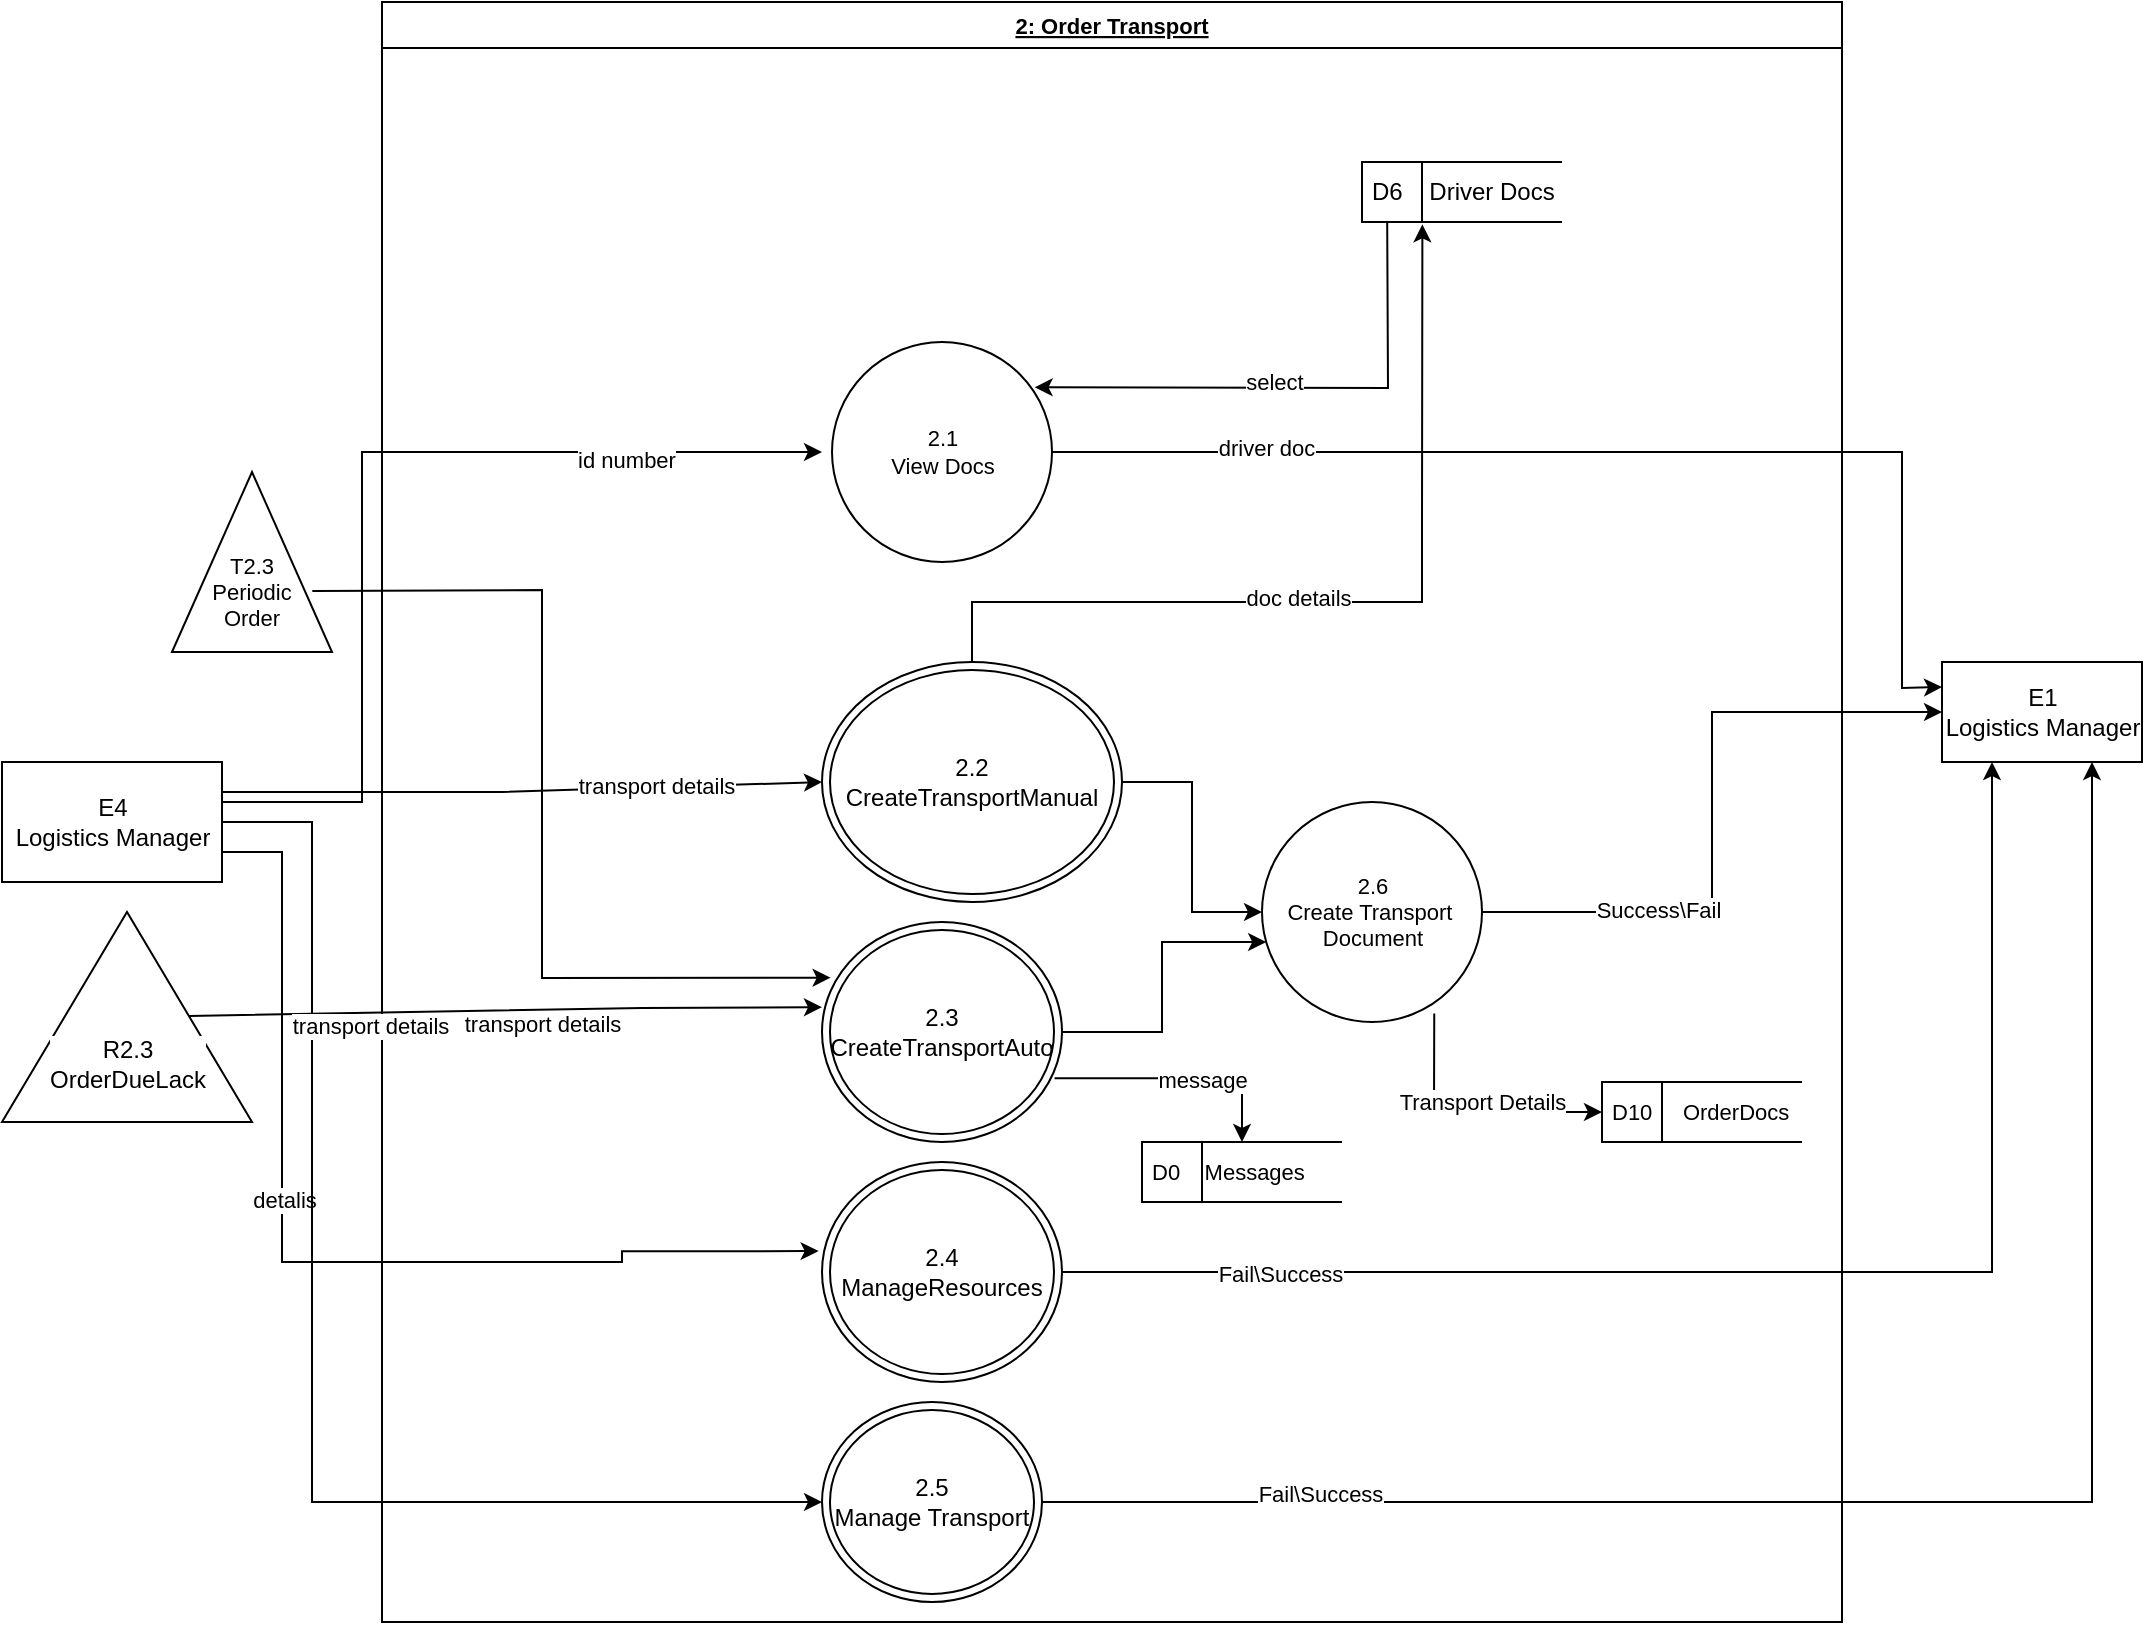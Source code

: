 <mxfile version="18.0.6" type="device" pages="7"><diagram id="Jxlr93J3zZ9pkcgVazNj" name="2"><mxGraphModel dx="3730" dy="1068" grid="1" gridSize="10" guides="1" tooltips="1" connect="1" arrows="1" fold="1" page="1" pageScale="1" pageWidth="1600" pageHeight="900" math="0" shadow="0"><root><mxCell id="0"/><mxCell id="1" parent="0"/><mxCell id="BLS_ls0fRoiDn0OYZSr5-6" value="" style="edgeStyle=orthogonalEdgeStyle;rounded=0;orthogonalLoop=1;jettySize=auto;html=1;entryX=-0.014;entryY=0.405;entryDx=0;entryDy=0;exitX=1;exitY=0.75;exitDx=0;exitDy=0;entryPerimeter=0;" parent="1" source="BLS_ls0fRoiDn0OYZSr5-1" target="BLS_ls0fRoiDn0OYZSr5-2" edge="1"><mxGeometry relative="1" as="geometry"><mxPoint x="235" y="550" as="targetPoint"/><Array as="points"><mxPoint x="70" y="770"/><mxPoint x="240" y="770"/><mxPoint x="240" y="765"/></Array></mxGeometry></mxCell><mxCell id="Gh1Pzm1q67mZY_G7QcXK-7" value="detalis" style="edgeLabel;html=1;align=center;verticalAlign=middle;resizable=0;points=[];fontSize=11;" parent="BLS_ls0fRoiDn0OYZSr5-6" connectable="0" vertex="1"><mxGeometry x="-0.198" y="1" relative="1" as="geometry"><mxPoint as="offset"/></mxGeometry></mxCell><mxCell id="Gh1Pzm1q67mZY_G7QcXK-32" style="edgeStyle=orthogonalEdgeStyle;rounded=0;orthogonalLoop=1;jettySize=auto;html=1;entryX=0;entryY=0.5;entryDx=0;entryDy=0;fontSize=10;" parent="1" source="BLS_ls0fRoiDn0OYZSr5-1" target="Gh1Pzm1q67mZY_G7QcXK-31" edge="1"><mxGeometry relative="1" as="geometry"><Array as="points"><mxPoint x="85" y="550"/><mxPoint x="85" y="890"/></Array></mxGeometry></mxCell><mxCell id="BLS_ls0fRoiDn0OYZSr5-1" value="E4&lt;br&gt;Logistics Manager" style="html=1;" parent="1" vertex="1"><mxGeometry x="-70" y="520" width="110" height="60" as="geometry"/></mxCell><mxCell id="BLS_ls0fRoiDn0OYZSr5-16" value="" style="endArrow=classic;html=1;rounded=0;exitX=1;exitY=0.25;exitDx=0;exitDy=0;entryX=0;entryY=0.5;entryDx=0;entryDy=0;" parent="1" source="BLS_ls0fRoiDn0OYZSr5-1" target="BLS_ls0fRoiDn0OYZSr5-3" edge="1"><mxGeometry width="50" height="50" relative="1" as="geometry"><mxPoint x="190" y="520" as="sourcePoint"/><mxPoint x="330" y="520" as="targetPoint"/><Array as="points"><mxPoint x="180" y="535"/></Array></mxGeometry></mxCell><mxCell id="BLS_ls0fRoiDn0OYZSr5-20" value="transport details" style="edgeLabel;html=1;align=center;verticalAlign=middle;resizable=0;points=[];" parent="BLS_ls0fRoiDn0OYZSr5-16" connectable="0" vertex="1"><mxGeometry x="0.292" y="2" relative="1" as="geometry"><mxPoint x="23" as="offset"/></mxGeometry></mxCell><mxCell id="BLS_ls0fRoiDn0OYZSr5-17" value="D6&amp;nbsp; &amp;nbsp; Driver Docs" style="html=1;dashed=0;whitespace=wrap;shape=mxgraph.dfd.dataStoreID;align=left;spacingLeft=3;points=[[0,0],[0.5,0],[1,0],[0,0.5],[1,0.5],[0,1],[0.5,1],[1,1]];" parent="1" vertex="1"><mxGeometry x="610" y="220" width="100" height="30" as="geometry"/></mxCell><mxCell id="BLS_ls0fRoiDn0OYZSr5-21" value="" style="endArrow=classic;html=1;rounded=0;entryX=0;entryY=0.5;entryDx=0;entryDy=0;" parent="1" edge="1"><mxGeometry width="50" height="50" relative="1" as="geometry"><mxPoint x="40" y="540" as="sourcePoint"/><mxPoint x="340.0" y="365" as="targetPoint"/><Array as="points"><mxPoint x="40" y="540"/><mxPoint x="110" y="540"/><mxPoint x="110" y="480"/><mxPoint x="110" y="365"/></Array></mxGeometry></mxCell><mxCell id="Gh1Pzm1q67mZY_G7QcXK-3" value="id number" style="edgeLabel;html=1;align=center;verticalAlign=middle;resizable=0;points=[];fontSize=11;" parent="BLS_ls0fRoiDn0OYZSr5-21" connectable="0" vertex="1"><mxGeometry x="0.588" y="-4" relative="1" as="geometry"><mxPoint as="offset"/></mxGeometry></mxCell><mxCell id="BLS_ls0fRoiDn0OYZSr5-23" value="E1&lt;br&gt;Logistics Manager" style="html=1;dashed=0;whitespace=wrap;" parent="1" vertex="1"><mxGeometry x="900" y="470" width="100" height="50" as="geometry"/></mxCell><mxCell id="BLS_ls0fRoiDn0OYZSr5-27" value="" style="endArrow=classic;html=1;rounded=0;fontFamily=Comic Sans MS;fontSize=24;entryX=0;entryY=0.25;entryDx=0;entryDy=0;exitX=1;exitY=0.5;exitDx=0;exitDy=0;" parent="1" source="Gh1Pzm1q67mZY_G7QcXK-30" target="BLS_ls0fRoiDn0OYZSr5-23" edge="1"><mxGeometry width="50" height="50" relative="1" as="geometry"><mxPoint x="460" y="365" as="sourcePoint"/><mxPoint x="640" y="360" as="targetPoint"/><Array as="points"><mxPoint x="880" y="365"/><mxPoint x="880" y="483"/></Array></mxGeometry></mxCell><mxCell id="Gh1Pzm1q67mZY_G7QcXK-4" value="driver doc" style="edgeLabel;html=1;align=center;verticalAlign=middle;resizable=0;points=[];fontSize=11;" parent="BLS_ls0fRoiDn0OYZSr5-27" connectable="0" vertex="1"><mxGeometry x="-0.622" y="2" relative="1" as="geometry"><mxPoint as="offset"/></mxGeometry></mxCell><mxCell id="BLS_ls0fRoiDn0OYZSr5-86" value="" style="triangle;whiteSpace=wrap;html=1;fontFamily=Helvetica;fontSize=11;rotation=-90;" parent="1" vertex="1"><mxGeometry x="10" y="380" width="90" height="80" as="geometry"/></mxCell><mxCell id="BLS_ls0fRoiDn0OYZSr5-87" value="T2.3&lt;br&gt;Periodic&lt;br&gt;Order" style="text;html=1;strokeColor=none;fillColor=none;align=center;verticalAlign=middle;whiteSpace=wrap;rounded=0;fontFamily=Helvetica;fontSize=11;" parent="1" vertex="1"><mxGeometry x="25" y="420" width="60" height="30" as="geometry"/></mxCell><mxCell id="BLS_ls0fRoiDn0OYZSr5-88" value="" style="endArrow=classic;html=1;rounded=0;fontFamily=Helvetica;fontSize=11;entryX=0.036;entryY=0.253;entryDx=0;entryDy=0;exitX=0.339;exitY=0.877;exitDx=0;exitDy=0;exitPerimeter=0;entryPerimeter=0;" parent="1" source="BLS_ls0fRoiDn0OYZSr5-86" target="kUpLKtkJioAvog4dlTpP-1" edge="1"><mxGeometry width="50" height="50" relative="1" as="geometry"><mxPoint x="140" y="620" as="sourcePoint"/><mxPoint x="190" y="570" as="targetPoint"/><Array as="points"><mxPoint x="200" y="434"/><mxPoint x="200" y="496"/><mxPoint x="200" y="628"/></Array></mxGeometry></mxCell><mxCell id="BLS_ls0fRoiDn0OYZSr5-89" value="transport details" style="edgeLabel;html=1;align=center;verticalAlign=middle;resizable=0;points=[];fontSize=11;fontFamily=Helvetica;" parent="BLS_ls0fRoiDn0OYZSr5-88" connectable="0" vertex="1"><mxGeometry x="0.07" relative="1" as="geometry"><mxPoint y="89" as="offset"/></mxGeometry></mxCell><mxCell id="BLS_ls0fRoiDn0OYZSr5-151" value="" style="endArrow=classic;html=1;rounded=0;fontFamily=Helvetica;fontSize=11;entryX=0.302;entryY=1.039;entryDx=0;entryDy=0;entryPerimeter=0;exitX=0.5;exitY=0;exitDx=0;exitDy=0;" parent="1" source="BLS_ls0fRoiDn0OYZSr5-3" target="BLS_ls0fRoiDn0OYZSr5-17" edge="1"><mxGeometry width="50" height="50" relative="1" as="geometry"><mxPoint x="510" y="410" as="sourcePoint"/><mxPoint x="560" y="360" as="targetPoint"/><Array as="points"><mxPoint x="415" y="440"/><mxPoint x="640" y="440"/><mxPoint x="640" y="400"/></Array></mxGeometry></mxCell><mxCell id="Gh1Pzm1q67mZY_G7QcXK-6" value="doc details" style="edgeLabel;html=1;align=center;verticalAlign=middle;resizable=0;points=[];fontSize=11;" parent="BLS_ls0fRoiDn0OYZSr5-151" connectable="0" vertex="1"><mxGeometry x="-0.128" y="2" relative="1" as="geometry"><mxPoint x="-1" as="offset"/></mxGeometry></mxCell><mxCell id="BLS_ls0fRoiDn0OYZSr5-153" value="" style="endArrow=classic;html=1;rounded=0;fontFamily=Helvetica;fontSize=11;entryX=0.921;entryY=0.206;entryDx=0;entryDy=0;exitX=0.126;exitY=1.016;exitDx=0;exitDy=0;exitPerimeter=0;entryPerimeter=0;" parent="1" source="BLS_ls0fRoiDn0OYZSr5-17" target="Gh1Pzm1q67mZY_G7QcXK-30" edge="1"><mxGeometry width="50" height="50" relative="1" as="geometry"><mxPoint x="650" y="430" as="sourcePoint"/><mxPoint x="451.36" y="332.55" as="targetPoint"/><Array as="points"><mxPoint x="623" y="333"/></Array></mxGeometry></mxCell><mxCell id="WF9sR8rxOCPG86oaRuqb-3" value="select" style="edgeLabel;html=1;align=center;verticalAlign=middle;resizable=0;points=[];" parent="BLS_ls0fRoiDn0OYZSr5-153" connectable="0" vertex="1"><mxGeometry x="0.077" y="-3" relative="1" as="geometry"><mxPoint as="offset"/></mxGeometry></mxCell><mxCell id="Gh1Pzm1q67mZY_G7QcXK-30" value="2.1&lt;br&gt;View Docs" style="shape=ellipse;html=1;dashed=0;whitespace=wrap;aspect=fixed;perimeter=ellipsePerimeter;fontFamily=Helvetica;fontSize=11;" parent="1" vertex="1"><mxGeometry x="345" y="310" width="110" height="110" as="geometry"/></mxCell><mxCell id="Gh1Pzm1q67mZY_G7QcXK-73" value="2: Order Transport" style="swimlane;fontSize=11;fontStyle=5" parent="1" vertex="1"><mxGeometry x="120" y="140" width="730" height="810" as="geometry"/></mxCell><mxCell id="BLS_ls0fRoiDn0OYZSr5-2" value="2.4&lt;br&gt;ManageResources" style="ellipse;shape=doubleEllipse;whiteSpace=wrap;html=1;" parent="Gh1Pzm1q67mZY_G7QcXK-73" vertex="1"><mxGeometry x="220" y="580" width="120" height="110" as="geometry"/></mxCell><mxCell id="Gh1Pzm1q67mZY_G7QcXK-31" value="2.5&lt;br&gt;Manage Transport" style="ellipse;shape=doubleEllipse;whiteSpace=wrap;html=1;" parent="Gh1Pzm1q67mZY_G7QcXK-73" vertex="1"><mxGeometry x="220" y="700" width="110" height="100" as="geometry"/></mxCell><mxCell id="pTd6Fc0yDHGVRi980ZKu-7" value="" style="edgeStyle=orthogonalEdgeStyle;rounded=0;orthogonalLoop=1;jettySize=auto;html=1;" parent="Gh1Pzm1q67mZY_G7QcXK-73" source="kUpLKtkJioAvog4dlTpP-1" target="pTd6Fc0yDHGVRi980ZKu-1" edge="1"><mxGeometry relative="1" as="geometry"><Array as="points"><mxPoint x="390" y="515"/><mxPoint x="390" y="470"/></Array></mxGeometry></mxCell><mxCell id="kUpLKtkJioAvog4dlTpP-1" value="2.3&lt;br&gt;CreateTransportAuto" style="ellipse;shape=doubleEllipse;whiteSpace=wrap;html=1;" parent="Gh1Pzm1q67mZY_G7QcXK-73" vertex="1"><mxGeometry x="220" y="460" width="120" height="110" as="geometry"/></mxCell><mxCell id="pTd6Fc0yDHGVRi980ZKu-6" value="" style="edgeStyle=orthogonalEdgeStyle;rounded=0;orthogonalLoop=1;jettySize=auto;html=1;" parent="Gh1Pzm1q67mZY_G7QcXK-73" source="BLS_ls0fRoiDn0OYZSr5-3" target="pTd6Fc0yDHGVRi980ZKu-1" edge="1"><mxGeometry relative="1" as="geometry"/></mxCell><mxCell id="BLS_ls0fRoiDn0OYZSr5-3" value="2.2&lt;br&gt;CreateTransportManual" style="ellipse;shape=doubleEllipse;whiteSpace=wrap;html=1;" parent="Gh1Pzm1q67mZY_G7QcXK-73" vertex="1"><mxGeometry x="220" y="330" width="150" height="120" as="geometry"/></mxCell><mxCell id="ltQGdT7f4Dzf8AxbhlTL-1" style="edgeStyle=orthogonalEdgeStyle;rounded=0;orthogonalLoop=1;jettySize=auto;html=1;entryX=0.5;entryY=0;entryDx=0;entryDy=0;exitX=0.969;exitY=0.71;exitDx=0;exitDy=0;exitPerimeter=0;" parent="Gh1Pzm1q67mZY_G7QcXK-73" source="kUpLKtkJioAvog4dlTpP-1" target="XICni44o_k7b_OzgSQhH-1" edge="1"><mxGeometry relative="1" as="geometry"/></mxCell><mxCell id="ltQGdT7f4Dzf8AxbhlTL-3" value="message" style="edgeLabel;html=1;align=center;verticalAlign=middle;resizable=0;points=[];" parent="ltQGdT7f4Dzf8AxbhlTL-1" connectable="0" vertex="1"><mxGeometry x="0.171" y="-1" relative="1" as="geometry"><mxPoint as="offset"/></mxGeometry></mxCell><mxCell id="pTd6Fc0yDHGVRi980ZKu-1" value="2.6&lt;br&gt;Create Transport&amp;nbsp;&lt;br&gt;Document" style="shape=ellipse;html=1;dashed=0;whitespace=wrap;aspect=fixed;perimeter=ellipsePerimeter;fontFamily=Helvetica;fontSize=11;" parent="Gh1Pzm1q67mZY_G7QcXK-73" vertex="1"><mxGeometry x="440" y="400" width="110" height="110" as="geometry"/></mxCell><mxCell id="pTd6Fc0yDHGVRi980ZKu-2" value="D10&amp;nbsp; &amp;nbsp; &amp;nbsp;OrderDocs" style="html=1;dashed=0;whitespace=wrap;shape=mxgraph.dfd.dataStoreID;align=left;spacingLeft=3;points=[[0,0],[0.5,0],[1,0],[0,0.5],[1,0.5],[0,1],[0.5,1],[1,1]];fontFamily=Helvetica;fontSize=11;" parent="Gh1Pzm1q67mZY_G7QcXK-73" vertex="1"><mxGeometry x="610" y="540" width="100" height="30" as="geometry"/></mxCell><mxCell id="pTd6Fc0yDHGVRi980ZKu-3" value="" style="endArrow=classic;html=1;rounded=0;fontFamily=Helvetica;fontSize=11;entryX=0;entryY=0.5;entryDx=0;entryDy=0;exitX=0.783;exitY=0.961;exitDx=0;exitDy=0;exitPerimeter=0;" parent="Gh1Pzm1q67mZY_G7QcXK-73" source="pTd6Fc0yDHGVRi980ZKu-1" target="pTd6Fc0yDHGVRi980ZKu-2" edge="1"><mxGeometry width="50" height="50" relative="1" as="geometry"><mxPoint x="540" y="540" as="sourcePoint"/><mxPoint x="590" y="490" as="targetPoint"/><Array as="points"><mxPoint x="526" y="555"/></Array></mxGeometry></mxCell><mxCell id="pTd6Fc0yDHGVRi980ZKu-4" value="Transport Details" style="edgeLabel;html=1;align=center;verticalAlign=middle;resizable=0;points=[];fontSize=11;fontFamily=Helvetica;" parent="pTd6Fc0yDHGVRi980ZKu-3" connectable="0" vertex="1"><mxGeometry x="-0.505" y="-1" relative="1" as="geometry"><mxPoint x="25" y="11" as="offset"/></mxGeometry></mxCell><mxCell id="XICni44o_k7b_OzgSQhH-1" value="D0&amp;nbsp; &amp;nbsp; Messages" style="html=1;dashed=0;whitespace=wrap;shape=mxgraph.dfd.dataStoreID;align=left;spacingLeft=3;points=[[0,0],[0.5,0],[1,0],[0,0.5],[1,0.5],[0,1],[0.5,1],[1,1]];fontFamily=Helvetica;fontSize=11;" parent="Gh1Pzm1q67mZY_G7QcXK-73" vertex="1"><mxGeometry x="380" y="570" width="100" height="30" as="geometry"/></mxCell><mxCell id="a7jwjct-wLzqrumCyQBA-3" style="edgeStyle=orthogonalEdgeStyle;rounded=0;orthogonalLoop=1;jettySize=auto;html=1;entryX=0;entryY=0.387;entryDx=0;entryDy=0;entryPerimeter=0;" parent="1" source="a7jwjct-wLzqrumCyQBA-1" target="kUpLKtkJioAvog4dlTpP-1" edge="1"><mxGeometry relative="1" as="geometry"><Array as="points"><mxPoint x="250" y="643"/><mxPoint x="250" y="643"/></Array></mxGeometry></mxCell><mxCell id="a7jwjct-wLzqrumCyQBA-1" value="" style="triangle;whiteSpace=wrap;html=1;fontFamily=Helvetica;fontSize=11;rotation=-90;" parent="1" vertex="1"><mxGeometry x="-60" y="585" width="105" height="125" as="geometry"/></mxCell><mxCell id="a7jwjct-wLzqrumCyQBA-4" value="transport details" style="edgeLabel;html=1;align=center;verticalAlign=middle;resizable=0;points=[];fontSize=11;fontFamily=Helvetica;" parent="1" connectable="0" vertex="1"><mxGeometry x="145" y="642.504" as="geometry"><mxPoint x="-31" y="9" as="offset"/></mxGeometry></mxCell><mxCell id="pTd6Fc0yDHGVRi980ZKu-8" style="edgeStyle=orthogonalEdgeStyle;rounded=0;orthogonalLoop=1;jettySize=auto;html=1;entryX=0;entryY=0.5;entryDx=0;entryDy=0;" parent="1" source="pTd6Fc0yDHGVRi980ZKu-1" target="BLS_ls0fRoiDn0OYZSr5-23" edge="1"><mxGeometry relative="1" as="geometry"/></mxCell><mxCell id="pTd6Fc0yDHGVRi980ZKu-9" value="Success\Fail" style="edgeLabel;html=1;align=center;verticalAlign=middle;resizable=0;points=[];" parent="pTd6Fc0yDHGVRi980ZKu-8" connectable="0" vertex="1"><mxGeometry x="-0.47" y="1" relative="1" as="geometry"><mxPoint as="offset"/></mxGeometry></mxCell><mxCell id="WF9sR8rxOCPG86oaRuqb-2" value="R2.3&lt;br&gt;OrderDueLack" style="text;html=1;strokeColor=none;fillColor=none;align=center;verticalAlign=middle;whiteSpace=wrap;rounded=0;labelBackgroundColor=#FFFFFF;" parent="1" vertex="1"><mxGeometry x="-46.25" y="652.5" width="77.5" height="37.5" as="geometry"/></mxCell><mxCell id="1Jxo4NqCFb7AQXeawnAB-1" style="edgeStyle=orthogonalEdgeStyle;rounded=0;orthogonalLoop=1;jettySize=auto;html=1;entryX=0.25;entryY=1;entryDx=0;entryDy=0;" parent="1" source="BLS_ls0fRoiDn0OYZSr5-2" target="BLS_ls0fRoiDn0OYZSr5-23" edge="1"><mxGeometry relative="1" as="geometry"/></mxCell><mxCell id="1Jxo4NqCFb7AQXeawnAB-2" value="Fail\Success" style="edgeLabel;html=1;align=center;verticalAlign=middle;resizable=0;points=[];" parent="1Jxo4NqCFb7AQXeawnAB-1" connectable="0" vertex="1"><mxGeometry x="-0.694" y="-1" relative="1" as="geometry"><mxPoint x="-1" as="offset"/></mxGeometry></mxCell><mxCell id="1Jxo4NqCFb7AQXeawnAB-3" style="edgeStyle=orthogonalEdgeStyle;rounded=0;orthogonalLoop=1;jettySize=auto;html=1;entryX=0.75;entryY=1;entryDx=0;entryDy=0;" parent="1" source="Gh1Pzm1q67mZY_G7QcXK-31" target="BLS_ls0fRoiDn0OYZSr5-23" edge="1"><mxGeometry relative="1" as="geometry"/></mxCell><mxCell id="1Jxo4NqCFb7AQXeawnAB-4" value="Fail\Success" style="edgeLabel;html=1;align=center;verticalAlign=middle;resizable=0;points=[];" parent="1Jxo4NqCFb7AQXeawnAB-3" connectable="0" vertex="1"><mxGeometry x="-0.688" y="4" relative="1" as="geometry"><mxPoint x="-1" as="offset"/></mxGeometry></mxCell></root></mxGraphModel></diagram><diagram id="aZY6_Eh2Lz1RCoB2CMxE" name="2.2"><mxGraphModel dx="3426" dy="-884" grid="1" gridSize="10" guides="1" tooltips="1" connect="1" arrows="1" fold="1" page="1" pageScale="1" pageWidth="1600" pageHeight="900" math="0" shadow="0"><root><mxCell id="0"/><mxCell id="1" parent="0"/><mxCell id="2oaHi1O8IU1fvYEuE3BE-57" style="edgeStyle=orthogonalEdgeStyle;rounded=0;orthogonalLoop=1;jettySize=auto;html=1;entryX=0;entryY=0.5;entryDx=0;entryDy=0;" parent="1" source="B8BiuNg1qwreySRs157K-1" target="2oaHi1O8IU1fvYEuE3BE-59" edge="1"><mxGeometry relative="1" as="geometry"><mxPoint x="-180.0" y="2360" as="sourcePoint"/><mxPoint x="127.64" y="2360" as="targetPoint"/><Array as="points"><mxPoint x="100" y="2360"/><mxPoint x="100" y="2205"/></Array></mxGeometry></mxCell><mxCell id="JY16vbSlj-EGFtQXLkjN-2" style="edgeStyle=orthogonalEdgeStyle;rounded=0;orthogonalLoop=1;jettySize=auto;html=1;entryX=0.305;entryY=0.04;entryDx=0;entryDy=0;entryPerimeter=0;" parent="1" source="2oaHi1O8IU1fvYEuE3BE-59" target="joj3_R-HGkuHyM6z3E8g-1" edge="1"><mxGeometry relative="1" as="geometry"><mxPoint x="970" y="2310" as="targetPoint"/><Array as="points"><mxPoint x="970" y="2230"/><mxPoint x="970" y="2331"/><mxPoint x="971" y="2331"/></Array></mxGeometry></mxCell><mxCell id="JY16vbSlj-EGFtQXLkjN-3" value="Success\Fail" style="edgeLabel;html=1;align=center;verticalAlign=middle;resizable=0;points=[];" parent="JY16vbSlj-EGFtQXLkjN-2" connectable="0" vertex="1"><mxGeometry x="-0.371" relative="1" as="geometry"><mxPoint x="-1" as="offset"/></mxGeometry></mxCell><mxCell id="2oaHi1O8IU1fvYEuE3BE-59" value="2.2.1&lt;br&gt;Choose Truck" style="shape=ellipse;html=1;dashed=0;whitespace=wrap;aspect=fixed;perimeter=ellipsePerimeter;fontFamily=Helvetica;fontSize=11;" parent="1" vertex="1"><mxGeometry x="388.57" y="2150" width="110" height="110" as="geometry"/></mxCell><mxCell id="JY16vbSlj-EGFtQXLkjN-4" style="edgeStyle=orthogonalEdgeStyle;rounded=0;orthogonalLoop=1;jettySize=auto;html=1;entryX=0;entryY=0.5;entryDx=0;entryDy=0;" parent="1" source="2oaHi1O8IU1fvYEuE3BE-60" target="joj3_R-HGkuHyM6z3E8g-1" edge="1"><mxGeometry relative="1" as="geometry"><mxPoint x="940.0" y="2365" as="targetPoint"/><Array as="points"><mxPoint x="719" y="2390"/><mxPoint x="719" y="2365"/></Array></mxGeometry></mxCell><mxCell id="JY16vbSlj-EGFtQXLkjN-5" value="Success\Fail" style="edgeLabel;html=1;align=center;verticalAlign=middle;resizable=0;points=[];" parent="JY16vbSlj-EGFtQXLkjN-4" connectable="0" vertex="1"><mxGeometry x="-0.251" relative="1" as="geometry"><mxPoint x="81" y="-25" as="offset"/></mxGeometry></mxCell><mxCell id="2oaHi1O8IU1fvYEuE3BE-60" value="2.2.2&lt;br&gt;Choose Driver" style="shape=ellipse;html=1;dashed=0;whitespace=wrap;aspect=fixed;perimeter=ellipsePerimeter;fontFamily=Helvetica;fontSize=11;" parent="1" vertex="1"><mxGeometry x="388.57" y="2300" width="110" height="110" as="geometry"/></mxCell><mxCell id="2oaHi1O8IU1fvYEuE3BE-61" value="D7&amp;nbsp; &amp;nbsp; Trucks" style="html=1;dashed=0;whitespace=wrap;shape=mxgraph.dfd.dataStoreID;align=left;spacingLeft=3;points=[[0,0],[0.5,0],[1,0],[0,0.5],[1,0.5],[0,1],[0.5,1],[1,1]];fontFamily=Helvetica;fontSize=11;" parent="1" vertex="1"><mxGeometry x="593.57" y="2120" width="100" height="30" as="geometry"/></mxCell><mxCell id="2oaHi1O8IU1fvYEuE3BE-62" value="D8&amp;nbsp;&lt;span style=&quot;white-space: pre;&quot;&gt;&#9;&lt;/span&gt;&amp;nbsp;Drivers" style="html=1;dashed=0;whitespace=wrap;shape=mxgraph.dfd.dataStoreID;align=left;spacingLeft=3;points=[[0,0],[0.5,0],[1,0],[0,0.5],[1,0.5],[0,1],[0.5,1],[1,1]];fontFamily=Helvetica;fontSize=11;" parent="1" vertex="1"><mxGeometry x="593.57" y="2280" width="100" height="30" as="geometry"/></mxCell><mxCell id="2oaHi1O8IU1fvYEuE3BE-63" value="" style="endArrow=classic;html=1;rounded=0;fontFamily=Helvetica;fontSize=11;entryX=1;entryY=0.5;entryDx=0;entryDy=0;exitX=0.5;exitY=1;exitDx=0;exitDy=0;" parent="1" source="2oaHi1O8IU1fvYEuE3BE-61" target="2oaHi1O8IU1fvYEuE3BE-59" edge="1"><mxGeometry width="50" height="50" relative="1" as="geometry"><mxPoint x="748.57" y="2000" as="sourcePoint"/><mxPoint x="798.57" y="1950" as="targetPoint"/><Array as="points"><mxPoint x="643.57" y="2205"/></Array></mxGeometry></mxCell><mxCell id="2oaHi1O8IU1fvYEuE3BE-67" value="Truck" style="edgeLabel;html=1;align=center;verticalAlign=middle;resizable=0;points=[];" parent="2oaHi1O8IU1fvYEuE3BE-63" connectable="0" vertex="1"><mxGeometry x="0.117" y="2" relative="1" as="geometry"><mxPoint as="offset"/></mxGeometry></mxCell><mxCell id="2oaHi1O8IU1fvYEuE3BE-64" value="" style="endArrow=classic;html=1;rounded=0;fontFamily=Helvetica;fontSize=11;exitX=0.351;exitY=1.035;exitDx=0;exitDy=0;exitPerimeter=0;" parent="1" source="2oaHi1O8IU1fvYEuE3BE-62" edge="1"><mxGeometry width="50" height="50" relative="1" as="geometry"><mxPoint x="538.57" y="2240" as="sourcePoint"/><mxPoint x="495.93" y="2370" as="targetPoint"/><Array as="points"><mxPoint x="628.57" y="2370"/></Array></mxGeometry></mxCell><mxCell id="2oaHi1O8IU1fvYEuE3BE-68" value="Driver" style="edgeLabel;html=1;align=center;verticalAlign=middle;resizable=0;points=[];" parent="2oaHi1O8IU1fvYEuE3BE-64" connectable="0" vertex="1"><mxGeometry x="0.182" relative="1" as="geometry"><mxPoint as="offset"/></mxGeometry></mxCell><mxCell id="hmXhRKP4eEHrWyJVXWpn-2" value="2.2: CreateTransportMaunal" style="swimlane;labelBackgroundColor=#FFFFFF;fillColor=#FFFFFF;fontStyle=4" parent="1" vertex="1"><mxGeometry x="10" y="2060" width="800" height="670" as="geometry"/></mxCell><mxCell id="5-WYf6wg_DrLHShjCE4z-13" style="edgeStyle=orthogonalEdgeStyle;rounded=0;orthogonalLoop=1;jettySize=auto;html=1;entryX=0;entryY=0.5;entryDx=0;entryDy=0;" parent="hmXhRKP4eEHrWyJVXWpn-2" source="5-WYf6wg_DrLHShjCE4z-2" target="5-WYf6wg_DrLHShjCE4z-4" edge="1"><mxGeometry relative="1" as="geometry"/></mxCell><mxCell id="5-WYf6wg_DrLHShjCE4z-14" style="edgeStyle=orthogonalEdgeStyle;rounded=0;orthogonalLoop=1;jettySize=auto;html=1;entryX=0;entryY=0.5;entryDx=0;entryDy=0;" parent="hmXhRKP4eEHrWyJVXWpn-2" source="5-WYf6wg_DrLHShjCE4z-2" target="5-WYf6wg_DrLHShjCE4z-9" edge="1"><mxGeometry relative="1" as="geometry"><Array as="points"><mxPoint x="304" y="460"/><mxPoint x="304" y="605"/></Array></mxGeometry></mxCell><mxCell id="5-WYf6wg_DrLHShjCE4z-15" value="ShippingArea" style="edgeLabel;html=1;align=center;verticalAlign=middle;resizable=0;points=[];" parent="5-WYf6wg_DrLHShjCE4z-14" connectable="0" vertex="1"><mxGeometry x="-0.805" relative="1" as="geometry"><mxPoint x="5" as="offset"/></mxGeometry></mxCell><mxCell id="5-WYf6wg_DrLHShjCE4z-2" value="2.2.3&lt;br&gt;CreateOrderList" style="shape=ellipse;html=1;dashed=0;whitespace=wrap;aspect=fixed;perimeter=ellipsePerimeter;labelBackgroundColor=#FFFFFF;fillColor=#FFFFFF;" parent="hmXhRKP4eEHrWyJVXWpn-2" vertex="1"><mxGeometry x="117.64" y="410" width="100" height="100" as="geometry"/></mxCell><mxCell id="5-WYf6wg_DrLHShjCE4z-4" value="2.2.4&lt;br&gt;Choose Store&lt;br&gt;Products" style="shape=ellipse;html=1;dashed=0;whitespace=wrap;perimeter=ellipsePerimeter;labelBackgroundColor=#FFFFFF;fillColor=none;" parent="hmXhRKP4eEHrWyJVXWpn-2" vertex="1"><mxGeometry x="373.57" y="390" width="110" height="100" as="geometry"/></mxCell><mxCell id="5-WYf6wg_DrLHShjCE4z-5" style="edgeStyle=orthogonalEdgeStyle;rounded=0;orthogonalLoop=1;jettySize=auto;html=1;" parent="hmXhRKP4eEHrWyJVXWpn-2" source="5-WYf6wg_DrLHShjCE4z-7" target="5-WYf6wg_DrLHShjCE4z-4" edge="1"><mxGeometry relative="1" as="geometry"><Array as="points"><mxPoint x="534" y="395"/><mxPoint x="534" y="410"/></Array></mxGeometry></mxCell><mxCell id="5-WYf6wg_DrLHShjCE4z-6" value="Store" style="edgeLabel;html=1;align=center;verticalAlign=middle;resizable=0;points=[];" parent="5-WYf6wg_DrLHShjCE4z-5" connectable="0" vertex="1"><mxGeometry x="-0.385" relative="1" as="geometry"><mxPoint as="offset"/></mxGeometry></mxCell><mxCell id="5-WYf6wg_DrLHShjCE4z-7" value="D9&amp;nbsp; &amp;nbsp; Stores" style="html=1;dashed=0;whitespace=wrap;shape=mxgraph.dfd.dataStoreID;align=left;spacingLeft=3;points=[[0,0],[0.5,0],[1,0],[0,0.5],[1,0.5],[0,1],[0.5,1],[1,1]];labelBackgroundColor=#FFFFFF;fillColor=none;" parent="hmXhRKP4eEHrWyJVXWpn-2" vertex="1"><mxGeometry x="583.57" y="380" width="100" height="30" as="geometry"/></mxCell><mxCell id="5-WYf6wg_DrLHShjCE4z-3" style="edgeStyle=orthogonalEdgeStyle;rounded=0;orthogonalLoop=1;jettySize=auto;html=1;entryX=0.5;entryY=1;entryDx=0;entryDy=0;" parent="hmXhRKP4eEHrWyJVXWpn-2" source="5-WYf6wg_DrLHShjCE4z-4" target="5-WYf6wg_DrLHShjCE4z-7" edge="1"><mxGeometry relative="1" as="geometry"/></mxCell><mxCell id="5-WYf6wg_DrLHShjCE4z-11" style="edgeStyle=orthogonalEdgeStyle;rounded=0;orthogonalLoop=1;jettySize=auto;html=1;entryX=0.94;entryY=0.848;entryDx=0;entryDy=0;entryPerimeter=0;" parent="hmXhRKP4eEHrWyJVXWpn-2" source="5-WYf6wg_DrLHShjCE4z-12" target="5-WYf6wg_DrLHShjCE4z-4" edge="1"><mxGeometry relative="1" as="geometry"/></mxCell><mxCell id="5-WYf6wg_DrLHShjCE4z-12" value="D12&amp;nbsp; &amp;nbsp; Products" style="html=1;dashed=0;whitespace=wrap;shape=mxgraph.dfd.dataStoreID;align=left;spacingLeft=3;points=[[0,0],[0.5,0],[1,0],[0,0.5],[1,0.5],[0,1],[0.5,1],[1,1]];labelBackgroundColor=#FFFFFF;fillColor=none;" parent="hmXhRKP4eEHrWyJVXWpn-2" vertex="1"><mxGeometry x="573.57" y="490" width="100" height="30" as="geometry"/></mxCell><mxCell id="5-WYf6wg_DrLHShjCE4z-9" value="2.2.5&lt;br&gt;ChooseSupplier" style="shape=ellipse;html=1;dashed=0;whitespace=wrap;aspect=fixed;perimeter=ellipsePerimeter;labelBackgroundColor=#FFFFFF;fillColor=none;" parent="hmXhRKP4eEHrWyJVXWpn-2" vertex="1"><mxGeometry x="390" y="560" width="90" height="90" as="geometry"/></mxCell><mxCell id="5-WYf6wg_DrLHShjCE4z-10" value="D11&amp;nbsp; &amp;nbsp; Suppliers" style="html=1;dashed=0;whitespace=wrap;shape=mxgraph.dfd.dataStoreID;align=left;spacingLeft=3;points=[[0,0],[0.5,0],[1,0],[0,0.5],[1,0.5],[0,1],[0.5,1],[1,1]];labelBackgroundColor=#FFFFFF;fillColor=none;" parent="hmXhRKP4eEHrWyJVXWpn-2" vertex="1"><mxGeometry x="590" y="590" width="100" height="30" as="geometry"/></mxCell><mxCell id="5-WYf6wg_DrLHShjCE4z-8" value="" style="edgeStyle=orthogonalEdgeStyle;rounded=0;orthogonalLoop=1;jettySize=auto;html=1;" parent="hmXhRKP4eEHrWyJVXWpn-2" source="5-WYf6wg_DrLHShjCE4z-9" target="5-WYf6wg_DrLHShjCE4z-10" edge="1"><mxGeometry relative="1" as="geometry"/></mxCell><mxCell id="hmXhRKP4eEHrWyJVXWpn-4" style="edgeStyle=orthogonalEdgeStyle;rounded=0;orthogonalLoop=1;jettySize=auto;html=1;" parent="1" edge="1"><mxGeometry relative="1" as="geometry"><mxPoint x="-180" y="2360" as="sourcePoint"/><mxPoint x="389" y="2360" as="targetPoint"/><Array as="points"><mxPoint x="389" y="2360"/></Array></mxGeometry></mxCell><mxCell id="hmXhRKP4eEHrWyJVXWpn-5" style="edgeStyle=orthogonalEdgeStyle;rounded=0;orthogonalLoop=1;jettySize=auto;html=1;entryX=0.025;entryY=0.298;entryDx=0;entryDy=0;entryPerimeter=0;" parent="1" source="B8BiuNg1qwreySRs157K-1" target="5-WYf6wg_DrLHShjCE4z-2" edge="1"><mxGeometry relative="1" as="geometry"><mxPoint x="-180" y="2360" as="sourcePoint"/><mxPoint x="90" y="2500" as="targetPoint"/><Array as="points"><mxPoint x="60" y="2360"/><mxPoint x="60" y="2501"/><mxPoint x="119" y="2501"/><mxPoint x="119" y="2500"/></Array></mxGeometry></mxCell><mxCell id="hmXhRKP4eEHrWyJVXWpn-6" value="TransportDetails" style="edgeLabel;html=1;align=center;verticalAlign=middle;resizable=0;points=[];" parent="hmXhRKP4eEHrWyJVXWpn-5" connectable="0" vertex="1"><mxGeometry x="-0.312" y="-2" relative="1" as="geometry"><mxPoint x="-25" y="3" as="offset"/></mxGeometry></mxCell><mxCell id="B8BiuNg1qwreySRs157K-1" value="E4&lt;br&gt;Logistics Manager" style="html=1;dashed=0;whitespace=wrap;labelBackgroundColor=#FFFFFF;fillColor=#FFFFFF;" parent="1" vertex="1"><mxGeometry x="-170" y="2330" width="110" height="50" as="geometry"/></mxCell><mxCell id="JY16vbSlj-EGFtQXLkjN-6" style="edgeStyle=orthogonalEdgeStyle;rounded=0;orthogonalLoop=1;jettySize=auto;html=1;entryX=0.028;entryY=0.735;entryDx=0;entryDy=0;entryPerimeter=0;" parent="1" source="5-WYf6wg_DrLHShjCE4z-4" target="joj3_R-HGkuHyM6z3E8g-1" edge="1"><mxGeometry relative="1" as="geometry"><mxPoint x="995.0" y="2390" as="targetPoint"/><Array as="points"><mxPoint x="439" y="2430"/><mxPoint x="900" y="2430"/><mxPoint x="900" y="2382"/></Array></mxGeometry></mxCell><mxCell id="JY16vbSlj-EGFtQXLkjN-7" value="Success\Fail" style="edgeLabel;html=1;align=center;verticalAlign=middle;resizable=0;points=[];" parent="JY16vbSlj-EGFtQXLkjN-6" connectable="0" vertex="1"><mxGeometry x="-0.147" y="-1" relative="1" as="geometry"><mxPoint x="-1" as="offset"/></mxGeometry></mxCell><mxCell id="JY16vbSlj-EGFtQXLkjN-8" style="edgeStyle=orthogonalEdgeStyle;rounded=0;orthogonalLoop=1;jettySize=auto;html=1;entryX=0.26;entryY=0.949;entryDx=0;entryDy=0;entryPerimeter=0;" parent="1" source="5-WYf6wg_DrLHShjCE4z-9" target="joj3_R-HGkuHyM6z3E8g-1" edge="1"><mxGeometry relative="1" as="geometry"><mxPoint x="967.5" y="2390" as="targetPoint"/><Array as="points"><mxPoint x="445" y="2600"/><mxPoint x="970" y="2600"/><mxPoint x="970" y="2410"/><mxPoint x="968" y="2410"/></Array></mxGeometry></mxCell><mxCell id="JY16vbSlj-EGFtQXLkjN-9" value="Success\Fail" style="edgeLabel;html=1;align=center;verticalAlign=middle;resizable=0;points=[];" parent="JY16vbSlj-EGFtQXLkjN-8" connectable="0" vertex="1"><mxGeometry x="-0.537" y="1" relative="1" as="geometry"><mxPoint x="-1" as="offset"/></mxGeometry></mxCell><mxCell id="joj3_R-HGkuHyM6z3E8g-1" value="2.6" style="shape=ellipse;html=1;dashed=0;whitespace=wrap;perimeter=ellipsePerimeter;labelBackgroundColor=#FFFFFF;fillColor=#FFFFFF;" parent="1" vertex="1"><mxGeometry x="950" y="2330" width="70" height="70" as="geometry"/></mxCell><mxCell id="K9vjWTIEjzVtivcZFKbQ-1" value="" style="verticalLabelPosition=bottom;verticalAlign=top;html=1;shape=mxgraph.basic.arc;startAngle=0.229;endAngle=0.875;labelBackgroundColor=#FFFFFF;fillColor=#FFFFFF;rotation=75;" parent="1" vertex="1"><mxGeometry x="900.0" y="2310" width="100" height="100" as="geometry"/></mxCell><mxCell id="K9vjWTIEjzVtivcZFKbQ-4" value="AND" style="text;html=1;strokeColor=none;fillColor=none;align=center;verticalAlign=middle;whiteSpace=wrap;rounded=0;labelBackgroundColor=#FFFFFF;" parent="1" vertex="1"><mxGeometry x="900" y="2330" width="60" height="30" as="geometry"/></mxCell></root></mxGraphModel></diagram><diagram id="CBEeLuCA8o2ebDlokBtS" name="2.3"><mxGraphModel dx="2324" dy="-635" grid="1" gridSize="10" guides="1" tooltips="1" connect="1" arrows="1" fold="1" page="1" pageScale="1" pageWidth="1600" pageHeight="900" math="0" shadow="0"><root><mxCell id="0"/><mxCell id="1" parent="0"/><mxCell id="Jgmv-HCb72BMD5V7wNSk-9" style="edgeStyle=orthogonalEdgeStyle;rounded=0;orthogonalLoop=1;jettySize=auto;html=1;entryX=0;entryY=0.5;entryDx=0;entryDy=0;" parent="1" source="ptngGOuwOrcNomQZ3F1V-1" target="Jgmv-HCb72BMD5V7wNSk-16" edge="1"><mxGeometry relative="1" as="geometry"><Array as="points"><mxPoint x="860" y="2080"/><mxPoint x="860" y="1995"/></Array><mxPoint x="850" y="2100" as="sourcePoint"/></mxGeometry></mxCell><mxCell id="Jgmv-HCb72BMD5V7wNSk-10" value="orderID" style="edgeLabel;html=1;align=center;verticalAlign=middle;resizable=0;points=[];" parent="Jgmv-HCb72BMD5V7wNSk-9" connectable="0" vertex="1"><mxGeometry x="-0.239" y="2" relative="1" as="geometry"><mxPoint x="136" y="-123" as="offset"/></mxGeometry></mxCell><mxCell id="Jgmv-HCb72BMD5V7wNSk-11" style="edgeStyle=orthogonalEdgeStyle;rounded=0;orthogonalLoop=1;jettySize=auto;html=1;exitX=1;exitY=1;exitDx=0;exitDy=0;" parent="1" source="ptngGOuwOrcNomQZ3F1V-1" target="Jgmv-HCb72BMD5V7wNSk-27" edge="1"><mxGeometry relative="1" as="geometry"><mxPoint x="234.942" y="2220.077" as="sourcePoint"/><Array as="points"><mxPoint x="660" y="2110"/><mxPoint x="760" y="2110"/><mxPoint x="760" y="2160"/></Array></mxGeometry></mxCell><mxCell id="Jgmv-HCb72BMD5V7wNSk-12" value="OrderWeight, Date" style="edgeLabel;html=1;align=center;verticalAlign=middle;resizable=0;points=[];" parent="Jgmv-HCb72BMD5V7wNSk-11" connectable="0" vertex="1"><mxGeometry x="0.168" y="3" relative="1" as="geometry"><mxPoint x="60" as="offset"/></mxGeometry></mxCell><mxCell id="ptngGOuwOrcNomQZ3F1V-3" style="edgeStyle=orthogonalEdgeStyle;rounded=0;orthogonalLoop=1;jettySize=auto;html=1;entryX=0.5;entryY=0;entryDx=0;entryDy=0;" parent="1" source="Jgmv-HCb72BMD5V7wNSk-16" target="ptngGOuwOrcNomQZ3F1V-2" edge="1"><mxGeometry relative="1" as="geometry"><Array as="points"><mxPoint x="1041" y="1920"/><mxPoint x="1535" y="1920"/></Array></mxGeometry></mxCell><mxCell id="ptngGOuwOrcNomQZ3F1V-4" value="Fail\Success" style="edgeLabel;html=1;align=center;verticalAlign=middle;resizable=0;points=[];" parent="ptngGOuwOrcNomQZ3F1V-3" connectable="0" vertex="1"><mxGeometry x="-0.449" relative="1" as="geometry"><mxPoint as="offset"/></mxGeometry></mxCell><mxCell id="Jgmv-HCb72BMD5V7wNSk-16" value="2.3.1&lt;br&gt;Get Order Details" style="shape=ellipse;html=1;dashed=0;whitespace=wrap;aspect=fixed;perimeter=ellipsePerimeter;fontFamily=Helvetica;fontSize=11;" parent="1" vertex="1"><mxGeometry x="985.53" y="1940" width="110" height="110" as="geometry"/></mxCell><mxCell id="Jgmv-HCb72BMD5V7wNSk-17" style="edgeStyle=orthogonalEdgeStyle;rounded=0;orthogonalLoop=1;jettySize=auto;html=1;entryX=0.955;entryY=0.455;entryDx=0;entryDy=0;entryPerimeter=0;fontSize=11;" parent="1" source="Jgmv-HCb72BMD5V7wNSk-19" target="Jgmv-HCb72BMD5V7wNSk-16" edge="1"><mxGeometry relative="1" as="geometry"><Array as="points"><mxPoint x="1160.53" y="1990"/><mxPoint x="1160.53" y="1990"/></Array></mxGeometry></mxCell><mxCell id="Jgmv-HCb72BMD5V7wNSk-18" value="Date, Supplier ID" style="edgeLabel;html=1;align=center;verticalAlign=middle;resizable=0;points=[];fontSize=10;" parent="Jgmv-HCb72BMD5V7wNSk-17" connectable="0" vertex="1"><mxGeometry x="-0.147" y="-2" relative="1" as="geometry"><mxPoint as="offset"/></mxGeometry></mxCell><mxCell id="Jgmv-HCb72BMD5V7wNSk-19" value="D13&amp;nbsp; &amp;nbsp; OrderFromSupplier&amp;nbsp;" style="html=1;dashed=0;whitespace=wrap;shape=mxgraph.dfd.dataStoreID;align=left;spacingLeft=3;points=[[0,0],[0.5,0],[1,0],[0,0.5],[1,0.5],[0,1],[0.5,1],[1,1]];fontFamily=Helvetica;fontSize=11;" parent="1" vertex="1"><mxGeometry x="1206.53" y="1960" width="130" height="30" as="geometry"/></mxCell><mxCell id="Jgmv-HCb72BMD5V7wNSk-20" style="edgeStyle=orthogonalEdgeStyle;rounded=0;orthogonalLoop=1;jettySize=auto;html=1;fontSize=11;" parent="1" source="Jgmv-HCb72BMD5V7wNSk-22" edge="1"><mxGeometry relative="1" as="geometry"><Array as="points"><mxPoint x="1160.53" y="2030"/><mxPoint x="1160.53" y="2030"/></Array><mxPoint x="1080.53" y="2030" as="targetPoint"/></mxGeometry></mxCell><mxCell id="Jgmv-HCb72BMD5V7wNSk-21" value="Product ID, quantity" style="edgeLabel;html=1;align=center;verticalAlign=middle;resizable=0;points=[];fontSize=10;" parent="Jgmv-HCb72BMD5V7wNSk-20" connectable="0" vertex="1"><mxGeometry x="-0.282" y="-2" relative="1" as="geometry"><mxPoint x="-11" y="2" as="offset"/></mxGeometry></mxCell><mxCell id="Jgmv-HCb72BMD5V7wNSk-22" value="D13&amp;nbsp; &amp;nbsp; ProductsInOrder&amp;nbsp;" style="html=1;dashed=0;whitespace=wrap;shape=mxgraph.dfd.dataStoreID;align=left;spacingLeft=3;points=[[0,0],[0.5,0],[1,0],[0,0.5],[1,0.5],[0,1],[0.5,1],[1,1]];fontFamily=Helvetica;fontSize=11;" parent="1" vertex="1"><mxGeometry x="1240.53" y="2010" width="130" height="30" as="geometry"/></mxCell><mxCell id="Jgmv-HCb72BMD5V7wNSk-25" style="edgeStyle=orthogonalEdgeStyle;rounded=0;orthogonalLoop=1;jettySize=auto;html=1;entryX=0;entryY=0.5;entryDx=0;entryDy=0;" parent="1" source="Jgmv-HCb72BMD5V7wNSk-27" target="Jgmv-HCb72BMD5V7wNSk-28" edge="1"><mxGeometry relative="1" as="geometry"><Array as="points"><mxPoint x="1148.53" y="2150"/><mxPoint x="1148.53" y="2115"/></Array></mxGeometry></mxCell><mxCell id="Jgmv-HCb72BMD5V7wNSk-26" value="Type" style="edgeLabel;html=1;align=center;verticalAlign=middle;resizable=0;points=[];" parent="Jgmv-HCb72BMD5V7wNSk-25" connectable="0" vertex="1"><mxGeometry x="-0.297" relative="1" as="geometry"><mxPoint as="offset"/></mxGeometry></mxCell><mxCell id="6P0LGRGhdcVtW1_qRm1H-2" style="edgeStyle=orthogonalEdgeStyle;rounded=0;orthogonalLoop=1;jettySize=auto;html=1;entryX=0;entryY=0;entryDx=0;entryDy=0;" parent="1" source="Jgmv-HCb72BMD5V7wNSk-27" target="Jgmv-HCb72BMD5V7wNSk-33" edge="1"><mxGeometry relative="1" as="geometry"/></mxCell><mxCell id="6P0LGRGhdcVtW1_qRm1H-3" value="Type,Date" style="edgeLabel;html=1;align=center;verticalAlign=middle;resizable=0;points=[];" parent="6P0LGRGhdcVtW1_qRm1H-2" connectable="0" vertex="1"><mxGeometry x="-0.246" y="-1" relative="1" as="geometry"><mxPoint as="offset"/></mxGeometry></mxCell><mxCell id="ptngGOuwOrcNomQZ3F1V-5" style="edgeStyle=orthogonalEdgeStyle;rounded=0;orthogonalLoop=1;jettySize=auto;html=1;entryX=0;entryY=0.5;entryDx=0;entryDy=0;" parent="1" source="Jgmv-HCb72BMD5V7wNSk-27" target="ptngGOuwOrcNomQZ3F1V-2" edge="1"><mxGeometry relative="1" as="geometry"><Array as="points"><mxPoint x="1306" y="2210"/><mxPoint x="1306" y="2165"/></Array></mxGeometry></mxCell><mxCell id="ptngGOuwOrcNomQZ3F1V-6" value="Fail\Success" style="edgeLabel;html=1;align=center;verticalAlign=middle;resizable=0;points=[];" parent="ptngGOuwOrcNomQZ3F1V-5" connectable="0" vertex="1"><mxGeometry x="-0.406" y="-1" relative="1" as="geometry"><mxPoint as="offset"/></mxGeometry></mxCell><mxCell id="Jgmv-HCb72BMD5V7wNSk-27" value="2.3.2&lt;br&gt;AssignTruck" style="shape=ellipse;html=1;dashed=0;whitespace=wrap;aspect=fixed;perimeter=ellipsePerimeter;fontFamily=Helvetica;fontSize=11;" parent="1" vertex="1"><mxGeometry x="982.64" y="2130" width="110" height="110" as="geometry"/></mxCell><mxCell id="Jgmv-HCb72BMD5V7wNSk-28" value="D7&amp;nbsp; &amp;nbsp; Trucks" style="html=1;dashed=0;whitespace=wrap;shape=mxgraph.dfd.dataStoreID;align=left;spacingLeft=3;points=[[0,0],[0.5,0],[1,0],[0,0.5],[1,0.5],[0,1],[0.5,1],[1,1]];fontFamily=Helvetica;fontSize=11;" parent="1" vertex="1"><mxGeometry x="1205" y="2100" width="100" height="30" as="geometry"/></mxCell><mxCell id="Jgmv-HCb72BMD5V7wNSk-29" value="" style="endArrow=classic;html=1;rounded=0;fontFamily=Helvetica;fontSize=11;entryX=1;entryY=0.5;entryDx=0;entryDy=0;exitX=0.5;exitY=1;exitDx=0;exitDy=0;" parent="1" source="Jgmv-HCb72BMD5V7wNSk-28" target="Jgmv-HCb72BMD5V7wNSk-27" edge="1"><mxGeometry width="50" height="50" relative="1" as="geometry"><mxPoint x="1360" y="1980" as="sourcePoint"/><mxPoint x="1410" y="1930" as="targetPoint"/><Array as="points"><mxPoint x="1255" y="2185"/></Array></mxGeometry></mxCell><mxCell id="Jgmv-HCb72BMD5V7wNSk-30" value="Truck" style="edgeLabel;html=1;align=center;verticalAlign=middle;resizable=0;points=[];" parent="Jgmv-HCb72BMD5V7wNSk-29" connectable="0" vertex="1"><mxGeometry x="0.06" y="-2" relative="1" as="geometry"><mxPoint as="offset"/></mxGeometry></mxCell><mxCell id="Jgmv-HCb72BMD5V7wNSk-31" style="edgeStyle=orthogonalEdgeStyle;rounded=0;orthogonalLoop=1;jettySize=auto;html=1;entryX=0;entryY=0.5;entryDx=0;entryDy=0;" parent="1" source="Jgmv-HCb72BMD5V7wNSk-33" target="Jgmv-HCb72BMD5V7wNSk-34" edge="1"><mxGeometry relative="1" as="geometry"/></mxCell><mxCell id="Jgmv-HCb72BMD5V7wNSk-32" value="License" style="edgeLabel;html=1;align=center;verticalAlign=middle;resizable=0;points=[];" parent="Jgmv-HCb72BMD5V7wNSk-31" connectable="0" vertex="1"><mxGeometry x="-0.458" y="1" relative="1" as="geometry"><mxPoint x="-1" as="offset"/></mxGeometry></mxCell><mxCell id="ptngGOuwOrcNomQZ3F1V-7" style="edgeStyle=orthogonalEdgeStyle;rounded=0;orthogonalLoop=1;jettySize=auto;html=1;entryX=-0.008;entryY=0.873;entryDx=0;entryDy=0;entryPerimeter=0;" parent="1" target="ptngGOuwOrcNomQZ3F1V-2" edge="1"><mxGeometry relative="1" as="geometry"><mxPoint x="1080" y="2380" as="sourcePoint"/><Array as="points"><mxPoint x="1080" y="2400"/><mxPoint x="1460" y="2400"/><mxPoint x="1460" y="2176"/></Array></mxGeometry></mxCell><mxCell id="ptngGOuwOrcNomQZ3F1V-8" value="Fail\Success" style="edgeLabel;html=1;align=center;verticalAlign=middle;resizable=0;points=[];" parent="ptngGOuwOrcNomQZ3F1V-7" connectable="0" vertex="1"><mxGeometry x="-0.543" y="-2" relative="1" as="geometry"><mxPoint x="-45" y="-2" as="offset"/></mxGeometry></mxCell><mxCell id="Jgmv-HCb72BMD5V7wNSk-33" value="2.3.3&lt;br&gt;AssignDriver" style="shape=ellipse;html=1;dashed=0;whitespace=wrap;aspect=fixed;perimeter=ellipsePerimeter;fontFamily=Helvetica;fontSize=11;" parent="1" vertex="1"><mxGeometry x="985.53" y="2290" width="110" height="110" as="geometry"/></mxCell><mxCell id="Jgmv-HCb72BMD5V7wNSk-34" value="D8&amp;nbsp;&lt;span style=&quot;white-space: pre;&quot;&gt;&#9;&lt;/span&gt;&amp;nbsp;Drivers" style="html=1;dashed=0;whitespace=wrap;shape=mxgraph.dfd.dataStoreID;align=left;spacingLeft=3;points=[[0,0],[0.5,0],[1,0],[0,0.5],[1,0.5],[0,1],[0.5,1],[1,1]];fontFamily=Helvetica;fontSize=11;" parent="1" vertex="1"><mxGeometry x="1190.53" y="2270" width="100" height="30" as="geometry"/></mxCell><mxCell id="Jgmv-HCb72BMD5V7wNSk-35" value="" style="endArrow=classic;html=1;rounded=0;fontFamily=Helvetica;fontSize=11;exitX=0.351;exitY=1.035;exitDx=0;exitDy=0;exitPerimeter=0;" parent="1" source="Jgmv-HCb72BMD5V7wNSk-34" edge="1"><mxGeometry width="50" height="50" relative="1" as="geometry"><mxPoint x="1135.53" y="2240" as="sourcePoint"/><mxPoint x="1092.89" y="2370" as="targetPoint"/><Array as="points"><mxPoint x="1225.53" y="2370"/></Array></mxGeometry></mxCell><mxCell id="Jgmv-HCb72BMD5V7wNSk-36" value="Driver" style="edgeLabel;html=1;align=center;verticalAlign=middle;resizable=0;points=[];" parent="Jgmv-HCb72BMD5V7wNSk-35" connectable="0" vertex="1"><mxGeometry x="-0.027" relative="1" as="geometry"><mxPoint as="offset"/></mxGeometry></mxCell><mxCell id="6P0LGRGhdcVtW1_qRm1H-1" value="2.3: CreateTransportAuto" style="swimlane;labelBackgroundColor=#FFFFFF;fillColor=#FFFFFF;fontStyle=4" parent="1" vertex="1"><mxGeometry x="730" y="1840" width="690" height="630" as="geometry"/></mxCell><mxCell id="L2HSoIfEE67PY_VMNKLj-1" value="D0&amp;nbsp; &amp;nbsp; Messages" style="html=1;dashed=0;whitespace=wrap;shape=mxgraph.dfd.dataStoreID;align=left;spacingLeft=3;points=[[0,0],[0.5,0],[1,0],[0,0.5],[1,0.5],[0,1],[0.5,1],[1,1]];fontFamily=Helvetica;fontSize=11;" parent="6P0LGRGhdcVtW1_qRm1H-1" vertex="1"><mxGeometry x="130" y="430" width="100" height="30" as="geometry"/></mxCell><mxCell id="ptngGOuwOrcNomQZ3F1V-1" value="E4&lt;br&gt;Logistics Manager" style="html=1;dashed=0;whitespace=wrap;labelBackgroundColor=#FFFFFF;fillColor=#FFFFFF;" parent="1" vertex="1"><mxGeometry x="560" y="2080" width="100" height="50" as="geometry"/></mxCell><mxCell id="ptngGOuwOrcNomQZ3F1V-2" value="2.6" style="shape=ellipse;html=1;dashed=0;whitespace=wrap;perimeter=ellipsePerimeter;labelBackgroundColor=#FFFFFF;fillColor=#FFFFFF;" parent="1" vertex="1"><mxGeometry x="1520" y="2150" width="30" height="30" as="geometry"/></mxCell><mxCell id="uuYHVUc8PQMIFnWB20lS-1" value="" style="verticalLabelPosition=bottom;verticalAlign=top;html=1;shape=mxgraph.basic.arc;startAngle=0.601;endAngle=0.875;labelBackgroundColor=#FFFFFF;fillColor=#FFFFFF;rotation=45;" parent="1" vertex="1"><mxGeometry x="1485" y="2120" width="100" height="100" as="geometry"/></mxCell><mxCell id="uuYHVUc8PQMIFnWB20lS-4" value="AND" style="text;html=1;strokeColor=none;fillColor=none;align=center;verticalAlign=middle;whiteSpace=wrap;rounded=0;labelBackgroundColor=#FFFFFF;" parent="1" vertex="1"><mxGeometry x="1480" y="2140" width="60" height="30" as="geometry"/></mxCell><mxCell id="W3D9s0Nqj_x41s2ifyAL-1" value="" style="endArrow=classic;html=1;rounded=0;entryX=0.5;entryY=0;entryDx=0;entryDy=0;" parent="1" source="Jgmv-HCb72BMD5V7wNSk-27" target="L2HSoIfEE67PY_VMNKLj-1" edge="1"><mxGeometry width="50" height="50" relative="1" as="geometry"><mxPoint x="620" y="2360" as="sourcePoint"/><mxPoint x="670" y="2310" as="targetPoint"/></mxGeometry></mxCell><mxCell id="ZW5a4TAQHtjha3BGbRzF-1" value="mess" style="edgeLabel;html=1;align=center;verticalAlign=middle;resizable=0;points=[];" parent="W3D9s0Nqj_x41s2ifyAL-1" vertex="1" connectable="0"><mxGeometry x="-0.148" y="-6" relative="1" as="geometry"><mxPoint x="1" as="offset"/></mxGeometry></mxCell><mxCell id="W3D9s0Nqj_x41s2ifyAL-2" value="" style="endArrow=classic;html=1;rounded=0;exitX=0;exitY=0.5;exitDx=0;exitDy=0;entryX=0.5;entryY=1;entryDx=0;entryDy=0;" parent="1" source="Jgmv-HCb72BMD5V7wNSk-33" target="L2HSoIfEE67PY_VMNKLj-1" edge="1"><mxGeometry width="50" height="50" relative="1" as="geometry"><mxPoint x="620" y="2360" as="sourcePoint"/><mxPoint x="670" y="2310" as="targetPoint"/></mxGeometry></mxCell><mxCell id="ZW5a4TAQHtjha3BGbRzF-2" value="mess" style="edgeLabel;html=1;align=center;verticalAlign=middle;resizable=0;points=[];" parent="W3D9s0Nqj_x41s2ifyAL-2" vertex="1" connectable="0"><mxGeometry x="-0.143" y="-5" relative="1" as="geometry"><mxPoint as="offset"/></mxGeometry></mxCell></root></mxGraphModel></diagram><diagram id="pGuRyZw3nvhJeo_q7IUt" name="2.4"><mxGraphModel dx="1826" dy="-884" grid="1" gridSize="10" guides="1" tooltips="1" connect="1" arrows="1" fold="1" page="1" pageScale="1" pageWidth="1600" pageHeight="900" math="0" shadow="0"><root><mxCell id="0"/><mxCell id="1" parent="0"/><mxCell id="lwOYTIQctuncgt3LpOmo-1" value="&lt;font style=&quot;font-size: 11px;&quot;&gt;E4&lt;br&gt;Logistics Manager&lt;br&gt;&lt;/font&gt;" style="html=1;dashed=0;whitespace=wrap;fontFamily=Helvetica;fontSize=22;" parent="1" vertex="1"><mxGeometry x="350" y="2290" width="115" height="50" as="geometry"/></mxCell><mxCell id="lwOYTIQctuncgt3LpOmo-2" value="2.4.1&lt;br&gt;Add Truck" style="shape=ellipse;html=1;dashed=0;whitespace=wrap;aspect=fixed;perimeter=ellipsePerimeter;fontFamily=Helvetica;fontSize=11;" parent="1" vertex="1"><mxGeometry x="785" y="1980" width="110" height="110" as="geometry"/></mxCell><mxCell id="lwOYTIQctuncgt3LpOmo-3" value="&lt;font style=&quot;font-size: 11px;&quot;&gt;&amp;nbsp;D7&amp;nbsp; &amp;nbsp; &amp;nbsp; &amp;nbsp; Trucks&lt;/font&gt;" style="html=1;dashed=0;whitespace=wrap;shape=mxgraph.dfd.dataStoreID;align=left;spacingLeft=3;points=[[0,0],[0.5,0],[1,0],[0,0.5],[1,0.5],[0,1],[0.5,1],[1,1]];fontFamily=Helvetica;fontSize=22;" parent="1" vertex="1"><mxGeometry x="1041" y="2100" width="100" height="30" as="geometry"/></mxCell><mxCell id="lwOYTIQctuncgt3LpOmo-4" value="2.4.2&lt;br&gt;Remove Truck" style="shape=ellipse;html=1;dashed=0;whitespace=wrap;aspect=fixed;perimeter=ellipsePerimeter;fontFamily=Helvetica;fontSize=11;" parent="1" vertex="1"><mxGeometry x="780" y="2180" width="110" height="110" as="geometry"/></mxCell><mxCell id="lwOYTIQctuncgt3LpOmo-5" value="2.4.3&lt;br&gt;Add Store" style="shape=ellipse;html=1;dashed=0;whitespace=wrap;aspect=fixed;perimeter=ellipsePerimeter;fontFamily=Helvetica;fontSize=11;" parent="1" vertex="1"><mxGeometry x="780" y="2360" width="110" height="110" as="geometry"/></mxCell><mxCell id="lwOYTIQctuncgt3LpOmo-6" value="2.4.4&lt;br&gt;Delete Store" style="shape=ellipse;html=1;dashed=0;whitespace=wrap;aspect=fixed;perimeter=ellipsePerimeter;fontFamily=Helvetica;fontSize=11;" parent="1" vertex="1"><mxGeometry x="780" y="2570" width="110" height="110" as="geometry"/></mxCell><mxCell id="lwOYTIQctuncgt3LpOmo-7" value="&lt;font style=&quot;font-size: 11px;&quot;&gt;D9&amp;nbsp; &amp;nbsp; Stores&amp;nbsp;&lt;/font&gt;" style="html=1;dashed=0;whitespace=wrap;shape=mxgraph.dfd.dataStoreID;align=left;spacingLeft=3;points=[[0,0],[0.5,0],[1,0],[0,0.5],[1,0.5],[0,1],[0.5,1],[1,1]];fontFamily=Helvetica;fontSize=22;" parent="1" vertex="1"><mxGeometry x="1040" y="2510" width="100" height="30" as="geometry"/></mxCell><mxCell id="lwOYTIQctuncgt3LpOmo-8" value="" style="endArrow=classic;html=1;rounded=0;fontFamily=Helvetica;fontSize=11;entryX=0;entryY=0.5;entryDx=0;entryDy=0;exitX=1;exitY=0.25;exitDx=0;exitDy=0;" parent="1" source="lwOYTIQctuncgt3LpOmo-1" target="lwOYTIQctuncgt3LpOmo-2" edge="1"><mxGeometry width="50" height="50" relative="1" as="geometry"><mxPoint x="720" y="2320" as="sourcePoint"/><mxPoint x="770" y="2270" as="targetPoint"/><Array as="points"><mxPoint x="630" y="2303"/><mxPoint x="630" y="2035"/></Array></mxGeometry></mxCell><mxCell id="lwOYTIQctuncgt3LpOmo-9" value="Truck Details" style="edgeLabel;html=1;align=center;verticalAlign=middle;resizable=0;points=[];fontSize=10;" parent="lwOYTIQctuncgt3LpOmo-8" connectable="0" vertex="1"><mxGeometry x="0.082" relative="1" as="geometry"><mxPoint as="offset"/></mxGeometry></mxCell><mxCell id="lwOYTIQctuncgt3LpOmo-10" value="" style="endArrow=classic;html=1;rounded=0;fontFamily=Helvetica;fontSize=11;entryX=0;entryY=0.5;entryDx=0;entryDy=0;exitX=1;exitY=0.5;exitDx=0;exitDy=0;" parent="1" source="lwOYTIQctuncgt3LpOmo-1" target="lwOYTIQctuncgt3LpOmo-4" edge="1"><mxGeometry width="50" height="50" relative="1" as="geometry"><mxPoint x="720" y="2320" as="sourcePoint"/><mxPoint x="770" y="2270" as="targetPoint"/><Array as="points"><mxPoint x="650" y="2315"/><mxPoint x="650" y="2235"/></Array></mxGeometry></mxCell><mxCell id="lwOYTIQctuncgt3LpOmo-11" value="License Plate" style="edgeLabel;html=1;align=center;verticalAlign=middle;resizable=0;points=[];fontSize=11;fontFamily=Helvetica;" parent="lwOYTIQctuncgt3LpOmo-10" connectable="0" vertex="1"><mxGeometry x="0.445" y="-1" relative="1" as="geometry"><mxPoint as="offset"/></mxGeometry></mxCell><mxCell id="lwOYTIQctuncgt3LpOmo-12" value="" style="endArrow=classic;html=1;rounded=0;fontFamily=Helvetica;fontSize=11;entryX=0;entryY=0.5;entryDx=0;entryDy=0;exitX=1;exitY=0.75;exitDx=0;exitDy=0;" parent="1" source="lwOYTIQctuncgt3LpOmo-1" target="lwOYTIQctuncgt3LpOmo-5" edge="1"><mxGeometry width="50" height="50" relative="1" as="geometry"><mxPoint x="760" y="2390" as="sourcePoint"/><mxPoint x="810" y="2340" as="targetPoint"/><Array as="points"/></mxGeometry></mxCell><mxCell id="lwOYTIQctuncgt3LpOmo-13" value="Store Details" style="edgeLabel;html=1;align=center;verticalAlign=middle;resizable=0;points=[];fontSize=11;fontFamily=Helvetica;" parent="lwOYTIQctuncgt3LpOmo-12" connectable="0" vertex="1"><mxGeometry x="0.185" y="-3" relative="1" as="geometry"><mxPoint as="offset"/></mxGeometry></mxCell><mxCell id="lwOYTIQctuncgt3LpOmo-14" value="" style="endArrow=classic;html=1;rounded=0;fontFamily=Helvetica;fontSize=11;entryX=0.027;entryY=0.268;entryDx=0;entryDy=0;entryPerimeter=0;exitX=0.844;exitY=1.066;exitDx=0;exitDy=0;exitPerimeter=0;" parent="1" source="lwOYTIQctuncgt3LpOmo-1" target="lwOYTIQctuncgt3LpOmo-6" edge="1"><mxGeometry width="50" height="50" relative="1" as="geometry"><mxPoint x="760" y="2460" as="sourcePoint"/><mxPoint x="810" y="2410" as="targetPoint"/><Array as="points"/></mxGeometry></mxCell><mxCell id="lwOYTIQctuncgt3LpOmo-15" value="Store ID" style="edgeLabel;html=1;align=center;verticalAlign=middle;resizable=0;points=[];fontSize=11;" parent="lwOYTIQctuncgt3LpOmo-14" connectable="0" vertex="1"><mxGeometry x="0.321" y="-3" relative="1" as="geometry"><mxPoint x="141" as="offset"/></mxGeometry></mxCell><mxCell id="lwOYTIQctuncgt3LpOmo-16" value="" style="endArrow=classic;html=1;rounded=0;fontFamily=Helvetica;fontSize=11;entryX=0;entryY=0.5;entryDx=0;entryDy=0;exitX=1;exitY=0.5;exitDx=0;exitDy=0;" parent="1" source="lwOYTIQctuncgt3LpOmo-2" target="lwOYTIQctuncgt3LpOmo-3" edge="1"><mxGeometry width="50" height="50" relative="1" as="geometry"><mxPoint x="1100" y="2370" as="sourcePoint"/><mxPoint x="1150" y="2320" as="targetPoint"/><Array as="points"><mxPoint x="920" y="2035"/><mxPoint x="920" y="2115"/></Array></mxGeometry></mxCell><mxCell id="lwOYTIQctuncgt3LpOmo-17" value="Details" style="edgeLabel;html=1;align=center;verticalAlign=middle;resizable=0;points=[];fontSize=11;fontFamily=Helvetica;" parent="lwOYTIQctuncgt3LpOmo-16" connectable="0" vertex="1"><mxGeometry x="0.271" y="1" relative="1" as="geometry"><mxPoint as="offset"/></mxGeometry></mxCell><mxCell id="lwOYTIQctuncgt3LpOmo-18" value="" style="endArrow=classic;html=1;rounded=0;fontFamily=Helvetica;fontSize=11;entryX=0.27;entryY=1.022;entryDx=0;entryDy=0;entryPerimeter=0;exitX=1.03;exitY=0.339;exitDx=0;exitDy=0;exitPerimeter=0;" parent="1" source="lwOYTIQctuncgt3LpOmo-4" target="lwOYTIQctuncgt3LpOmo-3" edge="1"><mxGeometry width="50" height="50" relative="1" as="geometry"><mxPoint x="1100" y="2370" as="sourcePoint"/><mxPoint x="1150" y="2320" as="targetPoint"/><Array as="points"><mxPoint x="1068" y="2217"/></Array></mxGeometry></mxCell><mxCell id="lwOYTIQctuncgt3LpOmo-19" value="License Plate" style="edgeLabel;html=1;align=center;verticalAlign=middle;resizable=0;points=[];fontSize=11;fontFamily=Helvetica;" parent="lwOYTIQctuncgt3LpOmo-18" connectable="0" vertex="1"><mxGeometry x="0.037" y="1" relative="1" as="geometry"><mxPoint x="-1" as="offset"/></mxGeometry></mxCell><mxCell id="lwOYTIQctuncgt3LpOmo-20" value="" style="endArrow=classic;html=1;rounded=0;fontFamily=Helvetica;fontSize=11;entryX=0.16;entryY=-0.156;entryDx=0;entryDy=0;entryPerimeter=0;exitX=1.018;exitY=0.667;exitDx=0;exitDy=0;exitPerimeter=0;" parent="1" source="lwOYTIQctuncgt3LpOmo-5" target="lwOYTIQctuncgt3LpOmo-7" edge="1"><mxGeometry width="50" height="50" relative="1" as="geometry"><mxPoint x="1100" y="2370" as="sourcePoint"/><mxPoint x="1150" y="2320" as="targetPoint"/><Array as="points"><mxPoint x="1056" y="2433"/></Array></mxGeometry></mxCell><mxCell id="lwOYTIQctuncgt3LpOmo-21" value="Store Details" style="edgeLabel;html=1;align=center;verticalAlign=middle;resizable=0;points=[];fontSize=11;" parent="lwOYTIQctuncgt3LpOmo-20" connectable="0" vertex="1"><mxGeometry x="-0.103" y="1" relative="1" as="geometry"><mxPoint as="offset"/></mxGeometry></mxCell><mxCell id="lwOYTIQctuncgt3LpOmo-22" value="" style="endArrow=classic;html=1;rounded=0;fontFamily=Helvetica;fontSize=11;entryX=0.227;entryY=0.867;entryDx=0;entryDy=0;entryPerimeter=0;exitX=1;exitY=0.5;exitDx=0;exitDy=0;" parent="1" source="lwOYTIQctuncgt3LpOmo-6" target="lwOYTIQctuncgt3LpOmo-7" edge="1"><mxGeometry width="50" height="50" relative="1" as="geometry"><mxPoint x="1100" y="2370" as="sourcePoint"/><mxPoint x="1150" y="2320" as="targetPoint"/><Array as="points"><mxPoint x="1063" y="2625"/></Array></mxGeometry></mxCell><mxCell id="lwOYTIQctuncgt3LpOmo-23" value="Store ID" style="edgeLabel;html=1;align=center;verticalAlign=middle;resizable=0;points=[];fontSize=11;" parent="lwOYTIQctuncgt3LpOmo-22" connectable="0" vertex="1"><mxGeometry x="0.114" y="3" relative="1" as="geometry"><mxPoint as="offset"/></mxGeometry></mxCell><mxCell id="lwOYTIQctuncgt3LpOmo-24" value="&lt;font style=&quot;font-size: 11px;&quot;&gt;E4&lt;br&gt;Logistics Manger&lt;br&gt;&lt;/font&gt;" style="html=1;dashed=0;whitespace=wrap;fontFamily=Helvetica;fontSize=22;" parent="1" vertex="1"><mxGeometry x="1310" y="2280" width="115" height="50" as="geometry"/></mxCell><mxCell id="lwOYTIQctuncgt3LpOmo-25" value="" style="endArrow=classic;html=1;rounded=0;fontFamily=Helvetica;fontSize=11;entryX=1.009;entryY=0.333;entryDx=0;entryDy=0;exitX=1;exitY=0.5;exitDx=0;exitDy=0;entryPerimeter=0;" parent="1" source="lwOYTIQctuncgt3LpOmo-3" target="lwOYTIQctuncgt3LpOmo-2" edge="1"><mxGeometry width="50" height="50" relative="1" as="geometry"><mxPoint x="1100" y="2370" as="sourcePoint"/><mxPoint x="1150" y="2320" as="targetPoint"/><Array as="points"><mxPoint x="1240" y="2115"/><mxPoint x="1240" y="2017"/></Array></mxGeometry></mxCell><mxCell id="lwOYTIQctuncgt3LpOmo-26" value="" style="endArrow=classic;html=1;rounded=0;fontFamily=Helvetica;fontSize=11;entryX=1;entryY=0.5;entryDx=0;entryDy=0;exitX=0.787;exitY=-0.267;exitDx=0;exitDy=0;exitPerimeter=0;" parent="1" source="lwOYTIQctuncgt3LpOmo-7" target="lwOYTIQctuncgt3LpOmo-5" edge="1"><mxGeometry width="50" height="50" relative="1" as="geometry"><mxPoint x="1100" y="2370" as="sourcePoint"/><mxPoint x="1150" y="2320" as="targetPoint"/><Array as="points"><mxPoint x="1120" y="2415"/></Array></mxGeometry></mxCell><mxCell id="lwOYTIQctuncgt3LpOmo-27" value="" style="endArrow=classic;html=1;rounded=0;fontFamily=Helvetica;fontSize=11;entryX=1.031;entryY=0.669;entryDx=0;entryDy=0;entryPerimeter=0;exitX=0.8;exitY=1;exitDx=0;exitDy=0;exitPerimeter=0;" parent="1" source="lwOYTIQctuncgt3LpOmo-7" target="lwOYTIQctuncgt3LpOmo-6" edge="1"><mxGeometry width="50" height="50" relative="1" as="geometry"><mxPoint x="1050" y="2550" as="sourcePoint"/><mxPoint x="1100" y="2500" as="targetPoint"/><Array as="points"><mxPoint x="1120" y="2644"/></Array></mxGeometry></mxCell><mxCell id="Cb6UBuT1G2vCpwJkmyNJ-1" value="Success\Fail" style="edgeLabel;html=1;align=center;verticalAlign=middle;resizable=0;points=[];" parent="lwOYTIQctuncgt3LpOmo-27" connectable="0" vertex="1"><mxGeometry x="0.041" y="-2" relative="1" as="geometry"><mxPoint as="offset"/></mxGeometry></mxCell><mxCell id="lwOYTIQctuncgt3LpOmo-28" value="" style="endArrow=classic;html=1;rounded=0;fontFamily=Helvetica;fontSize=11;entryX=0;entryY=0.5;entryDx=0;entryDy=0;exitX=1;exitY=0;exitDx=0;exitDy=0;" parent="1" source="lwOYTIQctuncgt3LpOmo-5" target="lwOYTIQctuncgt3LpOmo-24" edge="1"><mxGeometry width="50" height="50" relative="1" as="geometry"><mxPoint x="1200" y="2430" as="sourcePoint"/><mxPoint x="1250" y="2380" as="targetPoint"/><Array as="points"><mxPoint x="874" y="2305"/></Array></mxGeometry></mxCell><mxCell id="lwOYTIQctuncgt3LpOmo-29" value="" style="endArrow=classic;html=1;rounded=0;fontFamily=Helvetica;fontSize=11;entryX=0.25;entryY=1;entryDx=0;entryDy=0;exitX=1;exitY=1;exitDx=0;exitDy=0;" parent="1" source="lwOYTIQctuncgt3LpOmo-6" target="lwOYTIQctuncgt3LpOmo-24" edge="1"><mxGeometry width="50" height="50" relative="1" as="geometry"><mxPoint x="1200" y="2530" as="sourcePoint"/><mxPoint x="1250" y="2480" as="targetPoint"/><Array as="points"><mxPoint x="1339" y="2664"/></Array></mxGeometry></mxCell><mxCell id="lwOYTIQctuncgt3LpOmo-30" value="Success\Fail message" style="edgeLabel;html=1;align=center;verticalAlign=middle;resizable=0;points=[];fontSize=11;" parent="lwOYTIQctuncgt3LpOmo-29" connectable="0" vertex="1"><mxGeometry x="0.019" y="4" relative="1" as="geometry"><mxPoint x="-125" y="-355" as="offset"/></mxGeometry></mxCell><mxCell id="lwOYTIQctuncgt3LpOmo-31" value="" style="endArrow=classic;html=1;rounded=0;fontFamily=Helvetica;fontSize=11;entryX=0.5;entryY=0;entryDx=0;entryDy=0;exitX=0.762;exitY=0.047;exitDx=0;exitDy=0;exitPerimeter=0;" parent="1" source="lwOYTIQctuncgt3LpOmo-2" target="lwOYTIQctuncgt3LpOmo-24" edge="1"><mxGeometry width="50" height="50" relative="1" as="geometry"><mxPoint x="1200" y="2320" as="sourcePoint"/><mxPoint x="1250" y="2270" as="targetPoint"/><Array as="points"><mxPoint x="1368" y="1980"/></Array></mxGeometry></mxCell><mxCell id="lwOYTIQctuncgt3LpOmo-33" value="Success\Fail message" style="edgeLabel;html=1;align=center;verticalAlign=middle;resizable=0;points=[];fontSize=11;" parent="1" connectable="0" vertex="1"><mxGeometry x="1200.005" y="1979.996" as="geometry"/></mxCell><mxCell id="lwOYTIQctuncgt3LpOmo-34" value="2.4: Manage Resources" style="swimlane;fontSize=11;fontStyle=5" parent="1" vertex="1"><mxGeometry x="510" y="1920" width="770" height="800" as="geometry"/></mxCell><mxCell id="lwOYTIQctuncgt3LpOmo-32" value="Success\Fail" style="edgeLabel;html=1;align=center;verticalAlign=middle;resizable=0;points=[];fontSize=11;" parent="lwOYTIQctuncgt3LpOmo-34" connectable="0" vertex="1"><mxGeometry x="650.005" y="229.996" as="geometry"><mxPoint x="7" y="-132" as="offset"/></mxGeometry></mxCell><mxCell id="Cb6UBuT1G2vCpwJkmyNJ-2" value="Success\Fail" style="edgeLabel;html=1;align=center;verticalAlign=middle;resizable=0;points=[];" parent="1" connectable="0" vertex="1"><mxGeometry x="1030.004" y="2414.996" as="geometry"/></mxCell><mxCell id="Cb6UBuT1G2vCpwJkmyNJ-3" value="Success\Fail" style="edgeLabel;html=1;align=center;verticalAlign=middle;resizable=0;points=[];" parent="1" connectable="0" vertex="1"><mxGeometry x="1071.504" y="2661.876" as="geometry"/></mxCell></root></mxGraphModel></diagram><diagram id="GjibJV1brInATOmKBmcD" name="2.5"><mxGraphModel dx="1826" dy="-1784" grid="1" gridSize="10" guides="1" tooltips="1" connect="1" arrows="1" fold="1" page="1" pageScale="1" pageWidth="1600" pageHeight="900" math="0" shadow="0"><root><mxCell id="0"/><mxCell id="1" parent="0"/><mxCell id="c3CDYAW5tKp2qoTx1nKw-1" style="edgeStyle=orthogonalEdgeStyle;rounded=0;orthogonalLoop=1;jettySize=auto;html=1;entryX=0;entryY=0.5;entryDx=0;entryDy=0;fontSize=11;" parent="1" source="c3CDYAW5tKp2qoTx1nKw-5" target="c3CDYAW5tKp2qoTx1nKw-9" edge="1"><mxGeometry relative="1" as="geometry"/></mxCell><mxCell id="c3CDYAW5tKp2qoTx1nKw-2" style="edgeStyle=orthogonalEdgeStyle;rounded=0;orthogonalLoop=1;jettySize=auto;html=1;entryX=0;entryY=0.5;entryDx=0;entryDy=0;fontSize=11;" parent="1" source="c3CDYAW5tKp2qoTx1nKw-5" target="c3CDYAW5tKp2qoTx1nKw-12" edge="1"><mxGeometry relative="1" as="geometry"><Array as="points"><mxPoint x="360" y="3050"/><mxPoint x="521" y="3050"/><mxPoint x="521" y="3110"/></Array></mxGeometry></mxCell><mxCell id="c3CDYAW5tKp2qoTx1nKw-3" style="edgeStyle=orthogonalEdgeStyle;rounded=0;orthogonalLoop=1;jettySize=auto;html=1;entryX=0;entryY=0.5;entryDx=0;entryDy=0;fontSize=11;" parent="1" source="c3CDYAW5tKp2qoTx1nKw-5" target="c3CDYAW5tKp2qoTx1nKw-16" edge="1"><mxGeometry relative="1" as="geometry"><Array as="points"><mxPoint x="488" y="3020"/><mxPoint x="488" y="3220"/></Array></mxGeometry></mxCell><mxCell id="c3CDYAW5tKp2qoTx1nKw-4" value="Doc ID" style="edgeLabel;html=1;align=center;verticalAlign=middle;resizable=0;points=[];fontSize=11;" parent="c3CDYAW5tKp2qoTx1nKw-3" connectable="0" vertex="1"><mxGeometry x="0.232" y="2" relative="1" as="geometry"><mxPoint x="101" y="1" as="offset"/></mxGeometry></mxCell><mxCell id="c3CDYAW5tKp2qoTx1nKw-5" value="E4&lt;br&gt;Logistic Manager" style="html=1;dashed=0;whitespace=wrap;fontSize=10;" parent="1" vertex="1"><mxGeometry x="310" y="2980" width="100" height="50" as="geometry"/></mxCell><mxCell id="c3CDYAW5tKp2qoTx1nKw-6" style="edgeStyle=orthogonalEdgeStyle;rounded=0;orthogonalLoop=1;jettySize=auto;html=1;entryX=0;entryY=0.5;entryDx=0;entryDy=0;fontSize=11;" parent="1" source="c3CDYAW5tKp2qoTx1nKw-9" target="c3CDYAW5tKp2qoTx1nKw-20" edge="1"><mxGeometry relative="1" as="geometry"/></mxCell><mxCell id="c3CDYAW5tKp2qoTx1nKw-7" value="Weight" style="edgeLabel;html=1;align=center;verticalAlign=middle;resizable=0;points=[];fontSize=11;" parent="c3CDYAW5tKp2qoTx1nKw-6" connectable="0" vertex="1"><mxGeometry x="-0.397" y="1" relative="1" as="geometry"><mxPoint x="-1" as="offset"/></mxGeometry></mxCell><mxCell id="c3CDYAW5tKp2qoTx1nKw-8" style="edgeStyle=orthogonalEdgeStyle;rounded=0;orthogonalLoop=1;jettySize=auto;html=1;fontSize=11;" parent="1" source="c3CDYAW5tKp2qoTx1nKw-9" target="c3CDYAW5tKp2qoTx1nKw-21" edge="1"><mxGeometry relative="1" as="geometry"><Array as="points"><mxPoint x="773" y="2840"/><mxPoint x="1250" y="2840"/></Array></mxGeometry></mxCell><mxCell id="-n48JAJccwNojCqiaZmZ-1" value="Success\Fail" style="edgeLabel;html=1;align=center;verticalAlign=middle;resizable=0;points=[];" parent="c3CDYAW5tKp2qoTx1nKw-8" connectable="0" vertex="1"><mxGeometry x="-0.044" y="-1" relative="1" as="geometry"><mxPoint as="offset"/></mxGeometry></mxCell><mxCell id="_8MVTjaVyfzDHNy27iUc-2" style="edgeStyle=orthogonalEdgeStyle;rounded=0;orthogonalLoop=1;jettySize=auto;html=1;entryX=0;entryY=0.5;entryDx=0;entryDy=0;" parent="1" source="c3CDYAW5tKp2qoTx1nKw-9" target="_8MVTjaVyfzDHNy27iUc-1" edge="1"><mxGeometry relative="1" as="geometry"><Array as="points"><mxPoint x="760" y="3010"/><mxPoint x="820" y="3010"/><mxPoint x="820" y="3042"/></Array></mxGeometry></mxCell><mxCell id="c3CDYAW5tKp2qoTx1nKw-9" value="2.5.1&lt;br&gt;Set Weight" style="shape=ellipse;html=1;dashed=0;whitespace=wrap;aspect=fixed;perimeter=ellipsePerimeter;fontSize=10;" parent="1" vertex="1"><mxGeometry x="732.5" y="2909.91" width="80" height="80" as="geometry"/></mxCell><mxCell id="c3CDYAW5tKp2qoTx1nKw-10" style="edgeStyle=orthogonalEdgeStyle;rounded=0;orthogonalLoop=1;jettySize=auto;html=1;entryX=0.187;entryY=1.033;entryDx=0;entryDy=0;entryPerimeter=0;fontSize=11;" parent="1" source="c3CDYAW5tKp2qoTx1nKw-12" target="c3CDYAW5tKp2qoTx1nKw-20" edge="1"><mxGeometry relative="1" as="geometry"/></mxCell><mxCell id="bjtk9DqBjg2wh1f4OY4x-1" value="Delete" style="edgeLabel;html=1;align=center;verticalAlign=middle;resizable=0;points=[];" parent="c3CDYAW5tKp2qoTx1nKw-10" connectable="0" vertex="1"><mxGeometry x="-0.218" y="-4" relative="1" as="geometry"><mxPoint as="offset"/></mxGeometry></mxCell><mxCell id="c3CDYAW5tKp2qoTx1nKw-11" style="edgeStyle=orthogonalEdgeStyle;rounded=0;orthogonalLoop=1;jettySize=auto;html=1;entryX=0;entryY=0.5;entryDx=0;entryDy=0;fontSize=11;" parent="1" source="c3CDYAW5tKp2qoTx1nKw-12" target="c3CDYAW5tKp2qoTx1nKw-21" edge="1"><mxGeometry relative="1" as="geometry"><Array as="points"><mxPoint x="1080.5" y="3129.91"/><mxPoint x="1080.5" y="3034.91"/></Array></mxGeometry></mxCell><mxCell id="-n48JAJccwNojCqiaZmZ-2" value="&lt;span style=&quot;color: rgba(0, 0, 0, 0); font-family: monospace; font-size: 0px; text-align: start; background-color: rgb(248, 249, 250);&quot;&gt;%3CmxGraphModel%3E%3Croot%3E%3CmxCell%20id%3D%220%22%2F%3E%3CmxCell%20id%3D%221%22%20parent%3D%220%22%2F%3E%3CmxCell%20id%3D%222%22%20value%3D%22Success%5CFail%22%20style%3D%22edgeLabel%3Bhtml%3D1%3Balign%3Dcenter%3BverticalAlign%3Dmiddle%3Bresizable%3D0%3Bpoints%3D%5B%5D%3B%22%20vertex%3D%221%22%20connectable%3D%220%22%20parent%3D%221%22%3E%3CmxGeometry%20x%3D%221115.757%22%20y%3D%222840.833%22%20as%3D%22geometry%22%2F%3E%3C%2FmxCell%3E%3C%2Froot%3E%3C%2FmxGraphModel%3E&lt;/span&gt;" style="edgeLabel;html=1;align=center;verticalAlign=middle;resizable=0;points=[];" parent="c3CDYAW5tKp2qoTx1nKw-11" connectable="0" vertex="1"><mxGeometry x="0.407" y="-6" relative="1" as="geometry"><mxPoint as="offset"/></mxGeometry></mxCell><mxCell id="c3CDYAW5tKp2qoTx1nKw-12" value="2.5.2&lt;br&gt;Delete Doc" style="shape=ellipse;html=1;dashed=0;whitespace=wrap;aspect=fixed;perimeter=ellipsePerimeter;fontSize=10;" parent="1" vertex="1"><mxGeometry x="732.5" y="3069.91" width="80" height="80" as="geometry"/></mxCell><mxCell id="c3CDYAW5tKp2qoTx1nKw-13" style="edgeStyle=orthogonalEdgeStyle;rounded=0;orthogonalLoop=1;jettySize=auto;html=1;entryX=0.5;entryY=1;entryDx=0;entryDy=0;fontSize=11;" parent="1" source="c3CDYAW5tKp2qoTx1nKw-16" target="c3CDYAW5tKp2qoTx1nKw-20" edge="1"><mxGeometry relative="1" as="geometry"/></mxCell><mxCell id="c3CDYAW5tKp2qoTx1nKw-14" value="True" style="edgeLabel;html=1;align=center;verticalAlign=middle;resizable=0;points=[];fontSize=11;" parent="c3CDYAW5tKp2qoTx1nKw-13" connectable="0" vertex="1"><mxGeometry x="-0.723" y="-2" relative="1" as="geometry"><mxPoint x="-1" as="offset"/></mxGeometry></mxCell><mxCell id="c3CDYAW5tKp2qoTx1nKw-15" style="edgeStyle=orthogonalEdgeStyle;rounded=0;orthogonalLoop=1;jettySize=auto;html=1;fontSize=11;" parent="1" source="c3CDYAW5tKp2qoTx1nKw-16" target="c3CDYAW5tKp2qoTx1nKw-21" edge="1"><mxGeometry relative="1" as="geometry"><Array as="points"><mxPoint x="773" y="3310"/><mxPoint x="1250" y="3310"/></Array></mxGeometry></mxCell><mxCell id="c3CDYAW5tKp2qoTx1nKw-16" value="2.5.3&lt;br&gt;Finish Transport" style="shape=ellipse;html=1;dashed=0;whitespace=wrap;aspect=fixed;perimeter=ellipsePerimeter;fontSize=10;" parent="1" vertex="1"><mxGeometry x="732.5" y="3179.91" width="80" height="80" as="geometry"/></mxCell><mxCell id="c3CDYAW5tKp2qoTx1nKw-17" style="edgeStyle=orthogonalEdgeStyle;rounded=0;orthogonalLoop=1;jettySize=auto;html=1;entryX=0.962;entryY=0.2;entryDx=0;entryDy=0;entryPerimeter=0;fontSize=11;" parent="1" source="c3CDYAW5tKp2qoTx1nKw-20" target="c3CDYAW5tKp2qoTx1nKw-9" edge="1"><mxGeometry relative="1" as="geometry"><Array as="points"><mxPoint x="1007.5" y="2869.91"/><mxPoint x="867.5" y="2869.91"/><mxPoint x="867.5" y="2925.91"/></Array></mxGeometry></mxCell><mxCell id="4VLzvU_kI5sdQRjW_h9c-1" value="Success\Fail" style="edgeLabel;html=1;align=center;verticalAlign=middle;resizable=0;points=[];" parent="c3CDYAW5tKp2qoTx1nKw-17" connectable="0" vertex="1"><mxGeometry x="-0.114" y="-2" relative="1" as="geometry"><mxPoint x="1" as="offset"/></mxGeometry></mxCell><mxCell id="c3CDYAW5tKp2qoTx1nKw-19" style="edgeStyle=orthogonalEdgeStyle;rounded=0;orthogonalLoop=1;jettySize=auto;html=1;entryX=0.983;entryY=0.752;entryDx=0;entryDy=0;entryPerimeter=0;fontSize=11;" parent="1" source="c3CDYAW5tKp2qoTx1nKw-20" target="c3CDYAW5tKp2qoTx1nKw-16" edge="1"><mxGeometry relative="1" as="geometry"><Array as="points"><mxPoint x="1037.5" y="3239.91"/></Array></mxGeometry></mxCell><mxCell id="c3CDYAW5tKp2qoTx1nKw-20" value="D10&lt;span style=&quot;white-space: pre;&quot;&gt;&#9;&lt;/span&gt;&amp;nbsp;Order Docs" style="html=1;dashed=0;whitespace=wrap;shape=mxgraph.dfd.dataStoreID;align=left;spacingLeft=3;points=[[0,0],[0.5,0],[1,0],[0,0.5],[1,0.5],[0,1],[0.5,1],[1,1]];fontSize=11;" parent="1" vertex="1"><mxGeometry x="957.5" y="2919.91" width="100" height="30" as="geometry"/></mxCell><mxCell id="c3CDYAW5tKp2qoTx1nKw-21" value="E4&lt;br&gt;Logistic Manager" style="html=1;dashed=0;whitespace=wrap;fontSize=10;" parent="1" vertex="1"><mxGeometry x="1210" y="3009.91" width="100" height="50" as="geometry"/></mxCell><mxCell id="c3CDYAW5tKp2qoTx1nKw-22" value="Doc ID, Weight" style="edgeLabel;html=1;align=center;verticalAlign=middle;resizable=0;points=[];fontSize=11;" parent="1" connectable="0" vertex="1"><mxGeometry x="639.997" y="2949.91" as="geometry"/></mxCell><mxCell id="c3CDYAW5tKp2qoTx1nKw-23" value="Doc ID" style="edgeLabel;html=1;align=center;verticalAlign=middle;resizable=0;points=[];fontSize=11;" parent="1" connectable="0" vertex="1"><mxGeometry x="534" y="3105.667" as="geometry"><mxPoint x="94" y="4" as="offset"/></mxGeometry></mxCell><mxCell id="c3CDYAW5tKp2qoTx1nKw-24" value="2.5: Manage Transport" style="swimlane;fontSize=11;" parent="1" vertex="1"><mxGeometry x="440" y="2790" width="720" height="540" as="geometry"/></mxCell><mxCell id="-n48JAJccwNojCqiaZmZ-3" value="Success\Fail" style="edgeLabel;html=1;align=center;verticalAlign=middle;resizable=0;points=[];" parent="c3CDYAW5tKp2qoTx1nKw-24" connectable="0" vertex="1"><mxGeometry x="729.997" y="244.913" as="geometry"/></mxCell><mxCell id="_8MVTjaVyfzDHNy27iUc-1" value="2.5.4&lt;br&gt;OverWeight" style="ellipse;shape=doubleEllipse;html=1;dashed=0;whitespace=wrap;aspect=fixed;" parent="c3CDYAW5tKp2qoTx1nKw-24" vertex="1"><mxGeometry x="400" y="210" width="84.91" height="84.91" as="geometry"/></mxCell><mxCell id="-n48JAJccwNojCqiaZmZ-4" value="Success\Fail" style="edgeLabel;html=1;align=center;verticalAlign=middle;resizable=0;points=[];" parent="1" connectable="0" vertex="1"><mxGeometry x="1139.997" y="3310.003" as="geometry"/></mxCell></root></mxGraphModel></diagram><diagram id="yDA7p8AcrFDFftBWwU6j" name="2.5.4"><mxGraphModel dx="1826" dy="916" grid="1" gridSize="10" guides="1" tooltips="1" connect="1" arrows="1" fold="1" page="1" pageScale="1" pageWidth="1600" pageHeight="900" math="0" shadow="0"><root><mxCell id="0"/><mxCell id="1" parent="0"/><mxCell id="93Mn_h6XJygnKHbdfXqw-4" style="edgeStyle=orthogonalEdgeStyle;rounded=0;orthogonalLoop=1;jettySize=auto;html=1;entryX=0;entryY=0.5;entryDx=0;entryDy=0;" parent="1" source="20izqULnY74mLhMKDhqt-1" target="93Mn_h6XJygnKHbdfXqw-1" edge="1"><mxGeometry relative="1" as="geometry"><Array as="points"><mxPoint x="360" y="340"/><mxPoint x="360" y="205"/></Array></mxGeometry></mxCell><mxCell id="93Mn_h6XJygnKHbdfXqw-5" value="orderID" style="edgeLabel;html=1;align=center;verticalAlign=middle;resizable=0;points=[];" parent="93Mn_h6XJygnKHbdfXqw-4" connectable="0" vertex="1"><mxGeometry x="0.501" y="2" relative="1" as="geometry"><mxPoint x="1" as="offset"/></mxGeometry></mxCell><mxCell id="93Mn_h6XJygnKHbdfXqw-7" style="edgeStyle=orthogonalEdgeStyle;rounded=0;orthogonalLoop=1;jettySize=auto;html=1;entryX=0.013;entryY=0.324;entryDx=0;entryDy=0;entryPerimeter=0;" parent="1" source="20izqULnY74mLhMKDhqt-1" target="93Mn_h6XJygnKHbdfXqw-2" edge="1"><mxGeometry relative="1" as="geometry"/></mxCell><mxCell id="93Mn_h6XJygnKHbdfXqw-8" value="orderid" style="edgeLabel;html=1;align=center;verticalAlign=middle;resizable=0;points=[];" parent="93Mn_h6XJygnKHbdfXqw-7" connectable="0" vertex="1"><mxGeometry x="0.255" y="-2" relative="1" as="geometry"><mxPoint as="offset"/></mxGeometry></mxCell><mxCell id="93Mn_h6XJygnKHbdfXqw-9" style="edgeStyle=orthogonalEdgeStyle;rounded=0;orthogonalLoop=1;jettySize=auto;html=1;entryX=0;entryY=0.5;entryDx=0;entryDy=0;" parent="1" source="20izqULnY74mLhMKDhqt-1" target="93Mn_h6XJygnKHbdfXqw-3" edge="1"><mxGeometry relative="1" as="geometry"><Array as="points"><mxPoint x="358" y="370"/><mxPoint x="358" y="580"/></Array></mxGeometry></mxCell><mxCell id="93Mn_h6XJygnKHbdfXqw-10" value="OrderID" style="edgeLabel;html=1;align=center;verticalAlign=middle;resizable=0;points=[];" parent="93Mn_h6XJygnKHbdfXqw-9" connectable="0" vertex="1"><mxGeometry x="0.594" y="-1" relative="1" as="geometry"><mxPoint as="offset"/></mxGeometry></mxCell><mxCell id="20izqULnY74mLhMKDhqt-1" value="2.5.1" style="shape=ellipse;html=1;dashed=0;whitespace=wrap;aspect=fixed;perimeter=ellipsePerimeter;" parent="1" vertex="1"><mxGeometry x="160" y="330" width="60" height="60" as="geometry"/></mxCell><mxCell id="Rj5Uh1utGVBHciV8EP5d-2" style="edgeStyle=orthogonalEdgeStyle;rounded=0;orthogonalLoop=1;jettySize=auto;html=1;entryX=0.177;entryY=-0.021;entryDx=0;entryDy=0;entryPerimeter=0;" parent="1" source="93Mn_h6XJygnKHbdfXqw-1" target="Rj5Uh1utGVBHciV8EP5d-1" edge="1"><mxGeometry relative="1" as="geometry"><Array as="points"><mxPoint x="545" y="140"/><mxPoint x="748" y="140"/></Array></mxGeometry></mxCell><mxCell id="Rj5Uh1utGVBHciV8EP5d-3" value="Weight" style="edgeLabel;html=1;align=center;verticalAlign=middle;resizable=0;points=[];" parent="Rj5Uh1utGVBHciV8EP5d-2" connectable="0" vertex="1"><mxGeometry x="0.259" y="1" relative="1" as="geometry"><mxPoint as="offset"/></mxGeometry></mxCell><mxCell id="RLhCrzZxmWC705VXF7fR-11" style="edgeStyle=orthogonalEdgeStyle;rounded=0;orthogonalLoop=1;jettySize=auto;html=1;entryX=0.697;entryY=-0.021;entryDx=0;entryDy=0;entryPerimeter=0;" parent="1" source="93Mn_h6XJygnKHbdfXqw-1" target="RLhCrzZxmWC705VXF7fR-1" edge="1"><mxGeometry relative="1" as="geometry"><Array as="points"><mxPoint x="770" y="240"/></Array></mxGeometry></mxCell><mxCell id="RLhCrzZxmWC705VXF7fR-12" value="Update" style="edgeLabel;html=1;align=center;verticalAlign=middle;resizable=0;points=[];" parent="RLhCrzZxmWC705VXF7fR-11" connectable="0" vertex="1"><mxGeometry x="-0.233" y="-2" relative="1" as="geometry"><mxPoint as="offset"/></mxGeometry></mxCell><mxCell id="RLhCrzZxmWC705VXF7fR-15" style="edgeStyle=orthogonalEdgeStyle;rounded=0;orthogonalLoop=1;jettySize=auto;html=1;entryX=0;entryY=0.3;entryDx=0;entryDy=0;entryPerimeter=0;" parent="1" source="93Mn_h6XJygnKHbdfXqw-1" target="RLhCrzZxmWC705VXF7fR-13" edge="1"><mxGeometry relative="1" as="geometry"><Array as="points"><mxPoint x="520" y="100"/><mxPoint x="860" y="100"/><mxPoint x="860" y="340"/></Array></mxGeometry></mxCell><mxCell id="RLhCrzZxmWC705VXF7fR-18" value="Success\Fail" style="edgeLabel;html=1;align=center;verticalAlign=middle;resizable=0;points=[];" parent="RLhCrzZxmWC705VXF7fR-15" connectable="0" vertex="1"><mxGeometry x="0.769" y="1" relative="1" as="geometry"><mxPoint as="offset"/></mxGeometry></mxCell><mxCell id="93Mn_h6XJygnKHbdfXqw-1" value="2.5.4.1&lt;br&gt;Change Truck" style="shape=ellipse;html=1;dashed=0;whitespace=wrap;aspect=fixed;perimeter=ellipsePerimeter;" parent="1" vertex="1"><mxGeometry x="500" y="160" width="90" height="90" as="geometry"/></mxCell><mxCell id="RLhCrzZxmWC705VXF7fR-2" style="edgeStyle=orthogonalEdgeStyle;rounded=0;orthogonalLoop=1;jettySize=auto;html=1;entryX=0.3;entryY=0;entryDx=0;entryDy=0;entryPerimeter=0;" parent="1" source="93Mn_h6XJygnKHbdfXqw-2" target="RLhCrzZxmWC705VXF7fR-1" edge="1"><mxGeometry relative="1" as="geometry"/></mxCell><mxCell id="RLhCrzZxmWC705VXF7fR-3" value="Update" style="edgeLabel;html=1;align=center;verticalAlign=middle;resizable=0;points=[];" parent="RLhCrzZxmWC705VXF7fR-2" connectable="0" vertex="1"><mxGeometry x="0.166" y="2" relative="1" as="geometry"><mxPoint as="offset"/></mxGeometry></mxCell><mxCell id="RLhCrzZxmWC705VXF7fR-16" style="edgeStyle=orthogonalEdgeStyle;rounded=0;orthogonalLoop=1;jettySize=auto;html=1;entryX=-0.014;entryY=0.619;entryDx=0;entryDy=0;entryPerimeter=0;" parent="1" source="93Mn_h6XJygnKHbdfXqw-2" target="RLhCrzZxmWC705VXF7fR-13" edge="1"><mxGeometry relative="1" as="geometry"><Array as="points"><mxPoint x="545" y="440"/><mxPoint x="870" y="440"/><mxPoint x="870" y="372"/></Array></mxGeometry></mxCell><mxCell id="93Mn_h6XJygnKHbdfXqw-2" value="2.5.4.2&lt;br&gt;RemoveStore&lt;br&gt;FromOrder" style="shape=ellipse;html=1;dashed=0;whitespace=wrap;aspect=fixed;perimeter=ellipsePerimeter;" parent="1" vertex="1"><mxGeometry x="500" y="330" width="90" height="90" as="geometry"/></mxCell><mxCell id="RLhCrzZxmWC705VXF7fR-7" style="edgeStyle=orthogonalEdgeStyle;rounded=0;orthogonalLoop=1;jettySize=auto;html=1;entryX=0.82;entryY=1.217;entryDx=0;entryDy=0;entryPerimeter=0;" parent="1" source="93Mn_h6XJygnKHbdfXqw-3" target="RLhCrzZxmWC705VXF7fR-1" edge="1"><mxGeometry relative="1" as="geometry"/></mxCell><mxCell id="RLhCrzZxmWC705VXF7fR-8" value="Update" style="edgeLabel;html=1;align=center;verticalAlign=middle;resizable=0;points=[];" parent="RLhCrzZxmWC705VXF7fR-7" connectable="0" vertex="1"><mxGeometry x="-0.174" y="4" relative="1" as="geometry"><mxPoint as="offset"/></mxGeometry></mxCell><mxCell id="RLhCrzZxmWC705VXF7fR-17" style="edgeStyle=orthogonalEdgeStyle;rounded=0;orthogonalLoop=1;jettySize=auto;html=1;entryX=0;entryY=0.7;entryDx=0;entryDy=0;entryPerimeter=0;" parent="1" source="93Mn_h6XJygnKHbdfXqw-3" target="RLhCrzZxmWC705VXF7fR-13" edge="1"><mxGeometry relative="1" as="geometry"><Array as="points"><mxPoint x="860" y="600"/><mxPoint x="860" y="460"/><mxPoint x="920" y="460"/><mxPoint x="920" y="380"/></Array></mxGeometry></mxCell><mxCell id="93Mn_h6XJygnKHbdfXqw-3" value="2.5.4.3&lt;br&gt;RemoveSupplies" style="shape=ellipse;html=1;dashed=0;whitespace=wrap;aspect=fixed;perimeter=ellipsePerimeter;" parent="1" vertex="1"><mxGeometry x="495" y="530" width="100" height="100" as="geometry"/></mxCell><mxCell id="Rj5Uh1utGVBHciV8EP5d-4" style="edgeStyle=orthogonalEdgeStyle;rounded=0;orthogonalLoop=1;jettySize=auto;html=1;" parent="1" source="Rj5Uh1utGVBHciV8EP5d-1" target="93Mn_h6XJygnKHbdfXqw-1" edge="1"><mxGeometry relative="1" as="geometry"/></mxCell><mxCell id="Rj5Uh1utGVBHciV8EP5d-5" value="Truck" style="edgeLabel;html=1;align=center;verticalAlign=middle;resizable=0;points=[];" parent="Rj5Uh1utGVBHciV8EP5d-4" connectable="0" vertex="1"><mxGeometry x="0.247" y="-2" relative="1" as="geometry"><mxPoint as="offset"/></mxGeometry></mxCell><mxCell id="Rj5Uh1utGVBHciV8EP5d-1" value="D7&amp;nbsp; &amp;nbsp; Trucks" style="html=1;dashed=0;whitespace=wrap;shape=mxgraph.dfd.dataStoreID;align=left;spacingLeft=3;points=[[0,0],[0.5,0],[1,0],[0,0.5],[1,0.5],[0,1],[0.5,1],[1,1]];fontFamily=Helvetica;fontSize=11;" parent="1" vertex="1"><mxGeometry x="730" y="200" width="100" height="30" as="geometry"/></mxCell><mxCell id="RLhCrzZxmWC705VXF7fR-5" style="edgeStyle=orthogonalEdgeStyle;rounded=0;orthogonalLoop=1;jettySize=auto;html=1;entryX=1;entryY=1;entryDx=0;entryDy=0;" parent="1" source="RLhCrzZxmWC705VXF7fR-1" target="93Mn_h6XJygnKHbdfXqw-2" edge="1"><mxGeometry relative="1" as="geometry"><Array as="points"><mxPoint x="750" y="407"/></Array></mxGeometry></mxCell><mxCell id="RLhCrzZxmWC705VXF7fR-6" value="Success\Fail" style="edgeLabel;html=1;align=center;verticalAlign=middle;resizable=0;points=[];" parent="RLhCrzZxmWC705VXF7fR-5" connectable="0" vertex="1"><mxGeometry x="-0.138" y="-1" relative="1" as="geometry"><mxPoint x="-1" as="offset"/></mxGeometry></mxCell><mxCell id="RLhCrzZxmWC705VXF7fR-10" style="edgeStyle=orthogonalEdgeStyle;rounded=0;orthogonalLoop=1;jettySize=auto;html=1;entryX=0.5;entryY=0;entryDx=0;entryDy=0;" parent="1" source="RLhCrzZxmWC705VXF7fR-1" target="93Mn_h6XJygnKHbdfXqw-2" edge="1"><mxGeometry relative="1" as="geometry"><Array as="points"><mxPoint x="750" y="280"/><mxPoint x="545" y="280"/></Array></mxGeometry></mxCell><mxCell id="RLhCrzZxmWC705VXF7fR-1" value="D10&lt;span style=&quot;white-space: pre;&quot;&gt;&#9;&lt;/span&gt;&amp;nbsp;Order Docs" style="html=1;dashed=0;whitespace=wrap;shape=mxgraph.dfd.dataStoreID;align=left;spacingLeft=3;points=[[0,0],[0.5,0],[1,0],[0,0.5],[1,0.5],[0,1],[0.5,1],[1,1]];fontSize=11;" parent="1" vertex="1"><mxGeometry x="700" y="350" width="100" height="30" as="geometry"/></mxCell><mxCell id="7Wby0zKma_fNoEG6y9AZ-2" style="edgeStyle=orthogonalEdgeStyle;rounded=0;orthogonalLoop=1;jettySize=auto;html=1;entryX=0.605;entryY=0.004;entryDx=0;entryDy=0;entryPerimeter=0;" parent="1" source="RLhCrzZxmWC705VXF7fR-13" target="7Wby0zKma_fNoEG6y9AZ-1" edge="1"><mxGeometry relative="1" as="geometry"/></mxCell><mxCell id="7Wby0zKma_fNoEG6y9AZ-3" value="Insert" style="edgeLabel;html=1;align=center;verticalAlign=middle;resizable=0;points=[];" parent="7Wby0zKma_fNoEG6y9AZ-2" connectable="0" vertex="1"><mxGeometry x="-0.276" relative="1" as="geometry"><mxPoint as="offset"/></mxGeometry></mxCell><mxCell id="RLhCrzZxmWC705VXF7fR-13" value="2.5.4.2&lt;br&gt;DeliverMessage" style="shape=ellipse;html=1;dashed=0;whitespace=wrap;aspect=fixed;perimeter=ellipsePerimeter;" parent="1" vertex="1"><mxGeometry x="970" y="310" width="100" height="100" as="geometry"/></mxCell><mxCell id="RLhCrzZxmWC705VXF7fR-19" value="Success\Fail" style="edgeLabel;html=1;align=center;verticalAlign=middle;resizable=0;points=[];" parent="1" connectable="0" vertex="1"><mxGeometry x="830.003" y="440.002" as="geometry"/></mxCell><mxCell id="RLhCrzZxmWC705VXF7fR-20" value="Success\Fail" style="edgeLabel;html=1;align=center;verticalAlign=middle;resizable=0;points=[];" parent="1" connectable="0" vertex="1"><mxGeometry x="870.003" y="460.002" as="geometry"/></mxCell><mxCell id="1eON_aHJ_EJKikJa1SO2-1" value="2.5.4 OverWeight" style="swimlane;fontStyle=5" parent="1" vertex="1"><mxGeometry x="270" y="20" width="830" height="670" as="geometry"/></mxCell><mxCell id="7Wby0zKma_fNoEG6y9AZ-1" value="D0&amp;nbsp; &amp;nbsp; Messages" style="html=1;dashed=0;whitespace=wrap;shape=mxgraph.dfd.dataStoreID;align=left;spacingLeft=3;points=[[0,0],[0.5,0],[1,0],[0,0.5],[1,0.5],[0,1],[0.5,1],[1,1]];fontFamily=Helvetica;fontSize=11;" parent="1eON_aHJ_EJKikJa1SO2-1" vertex="1"><mxGeometry x="690" y="480" width="100" height="30" as="geometry"/></mxCell></root></mxGraphModel></diagram><diagram id="0sfaVpt2FVUs5XQibHgv" name="TreeMenu"><mxGraphModel grid="1" page="1" gridSize="10" guides="1" tooltips="1" connect="1" arrows="1" fold="1" pageScale="1" pageWidth="1600" pageHeight="900" math="0" shadow="0"><root><mxCell id="0"/><mxCell id="1" parent="0"/><mxCell id="uHwqfCPz93H2tCQaR5zl-1" style="edgeStyle=orthogonalEdgeStyle;rounded=0;orthogonalLoop=1;jettySize=auto;html=1;entryX=0.377;entryY=-0.001;entryDx=0;entryDy=0;entryPerimeter=0;" edge="1" parent="1" source="w5nAFj3C3N-AqGQ4xVC9-1" target="SxAIkyORIcjhaUAfE0pH-1"><mxGeometry relative="1" as="geometry"><Array as="points"><mxPoint x="640" y="320"/><mxPoint x="199" y="320"/></Array></mxGeometry></mxCell><mxCell id="uHwqfCPz93H2tCQaR5zl-2" style="edgeStyle=orthogonalEdgeStyle;rounded=0;orthogonalLoop=1;jettySize=auto;html=1;entryX=0.5;entryY=0;entryDx=0;entryDy=0;" edge="1" parent="1" source="w5nAFj3C3N-AqGQ4xVC9-1" target="M0U-_QS0xDO06ROUV5ck-1"><mxGeometry relative="1" as="geometry"/></mxCell><mxCell id="uHwqfCPz93H2tCQaR5zl-3" style="edgeStyle=orthogonalEdgeStyle;rounded=0;orthogonalLoop=1;jettySize=auto;html=1;entryX=0.586;entryY=-0.02;entryDx=0;entryDy=0;entryPerimeter=0;" edge="1" parent="1" source="w5nAFj3C3N-AqGQ4xVC9-1" target="eNeTY5uxgs80ndwZfMhD-1"><mxGeometry relative="1" as="geometry"><Array as="points"><mxPoint x="770" y="355"/><mxPoint x="883" y="355"/></Array></mxGeometry></mxCell><mxCell id="uHwqfCPz93H2tCQaR5zl-4" style="edgeStyle=orthogonalEdgeStyle;rounded=0;orthogonalLoop=1;jettySize=auto;html=1;entryX=0.5;entryY=0;entryDx=0;entryDy=0;" edge="1" parent="1" source="w5nAFj3C3N-AqGQ4xVC9-1" target="X-STQMbSSQiHirTteZ_5-1"><mxGeometry relative="1" as="geometry"><Array as="points"><mxPoint x="840" y="320"/><mxPoint x="1180" y="320"/></Array></mxGeometry></mxCell><mxCell id="w5nAFj3C3N-AqGQ4xVC9-1" value="2.Transport_Module" style="swimlane;fontStyle=5;childLayout=stackLayout;horizontal=1;startSize=30;horizontalStack=0;resizeParent=1;resizeParentMax=0;resizeLast=0;collapsible=1;marginBottom=0;labelBackgroundColor=#FFFFFF;fillColor=#FFFFFF;" vertex="1" parent="1"><mxGeometry x="610" y="90" width="280" height="180" as="geometry"/></mxCell><mxCell id="w5nAFj3C3N-AqGQ4xVC9-2" value="T 2.1 View Docs" style="text;strokeColor=none;fillColor=none;align=left;verticalAlign=middle;spacingLeft=4;spacingRight=4;overflow=hidden;points=[[0,0.5],[1,0.5]];portConstraint=eastwest;rotatable=0;labelBackgroundColor=#FFFFFF;" vertex="1" parent="w5nAFj3C3N-AqGQ4xVC9-1"><mxGeometry y="30" width="280" height="30" as="geometry"/></mxCell><mxCell id="w5nAFj3C3N-AqGQ4xVC9-3" value="S 2.2 CreateTransportManual" style="text;strokeColor=none;fillColor=none;align=left;verticalAlign=middle;spacingLeft=4;spacingRight=4;overflow=hidden;points=[[0,0.5],[1,0.5]];portConstraint=eastwest;rotatable=0;labelBackgroundColor=#FFFFFF;" vertex="1" parent="w5nAFj3C3N-AqGQ4xVC9-1"><mxGeometry y="60" width="280" height="30" as="geometry"/></mxCell><mxCell id="w5nAFj3C3N-AqGQ4xVC9-4" value="S 2.3 CreateTransportAuto&#10;&#10;S 2.4 ManageResources&#10;&#10;S 2.5 Manage Transport" style="text;strokeColor=none;fillColor=none;align=left;verticalAlign=middle;spacingLeft=4;spacingRight=4;overflow=hidden;points=[[0,0.5],[1,0.5]];portConstraint=eastwest;rotatable=0;labelBackgroundColor=#FFFFFF;" vertex="1" parent="w5nAFj3C3N-AqGQ4xVC9-1"><mxGeometry y="90" width="280" height="90" as="geometry"/></mxCell><mxCell id="SxAIkyORIcjhaUAfE0pH-1" value="2.2 CreateTransportManual" style="swimlane;fontStyle=5;childLayout=stackLayout;horizontal=1;startSize=30;horizontalStack=0;resizeParent=1;resizeParentMax=0;resizeLast=0;collapsible=1;marginBottom=0;labelBackgroundColor=#FFFFFF;fillColor=#FFFFFF;" vertex="1" parent="1"><mxGeometry x="120" y="440" width="210" height="160" as="geometry"/></mxCell><mxCell id="SxAIkyORIcjhaUAfE0pH-2" value="T 2.2.1 Choose Truck" style="text;strokeColor=none;fillColor=none;align=left;verticalAlign=middle;spacingLeft=4;spacingRight=4;overflow=hidden;points=[[0,0.5],[1,0.5]];portConstraint=eastwest;rotatable=0;labelBackgroundColor=#FFFFFF;" vertex="1" parent="SxAIkyORIcjhaUAfE0pH-1"><mxGeometry y="30" width="210" height="30" as="geometry"/></mxCell><mxCell id="SxAIkyORIcjhaUAfE0pH-3" value="T 2.2.2 Choose Driver&#10; " style="text;strokeColor=none;fillColor=none;align=left;verticalAlign=middle;spacingLeft=4;spacingRight=4;overflow=hidden;points=[[0,0.5],[1,0.5]];portConstraint=eastwest;rotatable=0;labelBackgroundColor=#FFFFFF;" vertex="1" parent="SxAIkyORIcjhaUAfE0pH-1"><mxGeometry y="60" width="210" height="20" as="geometry"/></mxCell><mxCell id="SxAIkyORIcjhaUAfE0pH-4" value="T 2.2.3 CreateOrderList&#10;&#10;T 2.2.4 ChooseStoreroducts&#10;&#10;T 2.2.5 ChooseSupplier" style="text;strokeColor=none;fillColor=none;align=left;verticalAlign=middle;spacingLeft=4;spacingRight=4;overflow=hidden;points=[[0,0.5],[1,0.5]];portConstraint=eastwest;rotatable=0;labelBackgroundColor=#FFFFFF;" vertex="1" parent="SxAIkyORIcjhaUAfE0pH-1"><mxGeometry y="80" width="210" height="80" as="geometry"/></mxCell><mxCell id="M0U-_QS0xDO06ROUV5ck-1" value="2.3 CreateTransportAuto" style="swimlane;fontStyle=5;childLayout=stackLayout;horizontal=1;startSize=30;horizontalStack=0;resizeParent=1;resizeParentMax=0;resizeLast=0;collapsible=1;marginBottom=0;labelBackgroundColor=#FFFFFF;fillColor=#FFFFFF;" vertex="1" parent="1"><mxGeometry x="470" y="440" width="200" height="120" as="geometry"/></mxCell><mxCell id="M0U-_QS0xDO06ROUV5ck-2" value="T 2.3.1 Get Order Details" style="text;strokeColor=none;fillColor=none;align=left;verticalAlign=middle;spacingLeft=4;spacingRight=4;overflow=hidden;points=[[0,0.5],[1,0.5]];portConstraint=eastwest;rotatable=0;labelBackgroundColor=#FFFFFF;" vertex="1" parent="M0U-_QS0xDO06ROUV5ck-1"><mxGeometry y="30" width="200" height="30" as="geometry"/></mxCell><mxCell id="M0U-_QS0xDO06ROUV5ck-3" value="T 2.3.2 AssignTruck" style="text;strokeColor=none;fillColor=none;align=left;verticalAlign=middle;spacingLeft=4;spacingRight=4;overflow=hidden;points=[[0,0.5],[1,0.5]];portConstraint=eastwest;rotatable=0;labelBackgroundColor=#FFFFFF;" vertex="1" parent="M0U-_QS0xDO06ROUV5ck-1"><mxGeometry y="60" width="200" height="30" as="geometry"/></mxCell><mxCell id="M0U-_QS0xDO06ROUV5ck-4" value="T 2.3.3 AssignDriver" style="text;strokeColor=none;fillColor=none;align=left;verticalAlign=middle;spacingLeft=4;spacingRight=4;overflow=hidden;points=[[0,0.5],[1,0.5]];portConstraint=eastwest;rotatable=0;labelBackgroundColor=#FFFFFF;" vertex="1" parent="M0U-_QS0xDO06ROUV5ck-1"><mxGeometry y="90" width="200" height="30" as="geometry"/></mxCell><mxCell id="eNeTY5uxgs80ndwZfMhD-1" value="2.4 ManageResources" style="swimlane;fontStyle=5;childLayout=stackLayout;horizontal=1;startSize=30;horizontalStack=0;resizeParent=1;resizeParentMax=0;resizeLast=0;collapsible=1;marginBottom=0;labelBackgroundColor=#FFFFFF;fillColor=#FFFFFF;" vertex="1" parent="1"><mxGeometry x="760" y="440" width="210" height="150" as="geometry"/></mxCell><mxCell id="eNeTY5uxgs80ndwZfMhD-2" value="T 2.4.1  Add Truck" style="text;strokeColor=none;fillColor=none;align=left;verticalAlign=middle;spacingLeft=4;spacingRight=4;overflow=hidden;points=[[0,0.5],[1,0.5]];portConstraint=eastwest;rotatable=0;labelBackgroundColor=#FFFFFF;" vertex="1" parent="eNeTY5uxgs80ndwZfMhD-1"><mxGeometry y="30" width="210" height="30" as="geometry"/></mxCell><mxCell id="eNeTY5uxgs80ndwZfMhD-3" value="T 2.4.2 Remove Truck" style="text;strokeColor=none;fillColor=none;align=left;verticalAlign=middle;spacingLeft=4;spacingRight=4;overflow=hidden;points=[[0,0.5],[1,0.5]];portConstraint=eastwest;rotatable=0;labelBackgroundColor=#FFFFFF;" vertex="1" parent="eNeTY5uxgs80ndwZfMhD-1"><mxGeometry y="60" width="210" height="30" as="geometry"/></mxCell><mxCell id="eNeTY5uxgs80ndwZfMhD-4" value="T 2.4.3 Add Store&#10;&#10;T 2.4.4 Delete Store" style="text;strokeColor=none;fillColor=none;align=left;verticalAlign=middle;spacingLeft=4;spacingRight=4;overflow=hidden;points=[[0,0.5],[1,0.5]];portConstraint=eastwest;rotatable=0;labelBackgroundColor=#FFFFFF;" vertex="1" parent="eNeTY5uxgs80ndwZfMhD-1"><mxGeometry y="90" width="210" height="60" as="geometry"/></mxCell><mxCell id="cq2UWUrRflx1lBFYbl1M-1" style="edgeStyle=orthogonalEdgeStyle;rounded=0;orthogonalLoop=1;jettySize=auto;html=1;entryX=0.5;entryY=0;entryDx=0;entryDy=0;" edge="1" parent="1" source="X-STQMbSSQiHirTteZ_5-1" target="a3XzyMxEj6je52Qw0QJk-1"><mxGeometry relative="1" as="geometry"/></mxCell><mxCell id="X-STQMbSSQiHirTteZ_5-1" value="2.5 Manage Transport" style="swimlane;fontStyle=5;childLayout=stackLayout;horizontal=1;startSize=30;horizontalStack=0;resizeParent=1;resizeParentMax=0;resizeLast=0;collapsible=1;marginBottom=0;labelBackgroundColor=#FFFFFF;fillColor=#FFFFFF;" vertex="1" parent="1"><mxGeometry x="1110" y="440" width="140" height="160" as="geometry"/></mxCell><mxCell id="X-STQMbSSQiHirTteZ_5-2" value="T 2.5.1 Set Weight" style="text;strokeColor=none;fillColor=none;align=left;verticalAlign=middle;spacingLeft=4;spacingRight=4;overflow=hidden;points=[[0,0.5],[1,0.5]];portConstraint=eastwest;rotatable=0;labelBackgroundColor=#FFFFFF;" vertex="1" parent="X-STQMbSSQiHirTteZ_5-1"><mxGeometry y="30" width="140" height="30" as="geometry"/></mxCell><mxCell id="X-STQMbSSQiHirTteZ_5-3" value="T 2.5.2 Delete Doc" style="text;strokeColor=none;fillColor=none;align=left;verticalAlign=middle;spacingLeft=4;spacingRight=4;overflow=hidden;points=[[0,0.5],[1,0.5]];portConstraint=eastwest;rotatable=0;labelBackgroundColor=#FFFFFF;" vertex="1" parent="X-STQMbSSQiHirTteZ_5-1"><mxGeometry y="60" width="140" height="30" as="geometry"/></mxCell><mxCell id="X-STQMbSSQiHirTteZ_5-4" value="T 2.5.3 Finish Transport&#10;&#10;S 2.5.4 OverWeight" style="text;strokeColor=none;fillColor=none;align=left;verticalAlign=middle;spacingLeft=4;spacingRight=4;overflow=hidden;points=[[0,0.5],[1,0.5]];portConstraint=eastwest;rotatable=0;labelBackgroundColor=#FFFFFF;" vertex="1" parent="X-STQMbSSQiHirTteZ_5-1"><mxGeometry y="90" width="140" height="70" as="geometry"/></mxCell><mxCell id="W1QLcs_Pes6MsgFAiwze-1" value="&lt;div style=&quot;text-align: right;&quot;&gt;&lt;b style=&quot;font-size: 22px; font-family: &amp;quot;Comic Sans MS&amp;quot;;&quot;&gt;&lt;i style=&quot;&quot;&gt;&quot;&lt;font color=&quot;#202124&quot;&gt;&lt;span style=&quot;background-color: rgb(255, 255, 255);&quot;&gt;Death gotta be easy cause life is hard&lt;/span&gt;&lt;/font&gt;&quot;&lt;/i&gt;&lt;/b&gt;&lt;/div&gt;&lt;font face=&quot;Comic Sans MS&quot; style=&quot;font-size: 22px;&quot;&gt;&lt;b&gt;&lt;i&gt;Curtis Jackson&lt;/i&gt;&lt;/b&gt;&lt;br&gt;&lt;/font&gt;" style="text;html=1;strokeColor=none;fillColor=none;align=center;verticalAlign=middle;whiteSpace=wrap;rounded=0;fontFamily=Helvetica;fontSize=11;" vertex="1" parent="1"><mxGeometry x="820" width="450" height="120" as="geometry"/></mxCell><mxCell id="a3XzyMxEj6je52Qw0QJk-1" value="2.5.4 OverWeight" style="swimlane;fontStyle=5;childLayout=stackLayout;horizontal=1;startSize=30;horizontalStack=0;resizeParent=1;resizeParentMax=0;resizeLast=0;collapsible=1;marginBottom=0;" vertex="1" parent="1"><mxGeometry x="1100" y="700" width="160" height="120" as="geometry"/></mxCell><mxCell id="a3XzyMxEj6je52Qw0QJk-2" value="T 2.5.4.1 Change Truck" style="text;strokeColor=none;fillColor=none;align=left;verticalAlign=middle;spacingLeft=4;spacingRight=4;overflow=hidden;points=[[0,0.5],[1,0.5]];portConstraint=eastwest;rotatable=0;" vertex="1" parent="a3XzyMxEj6je52Qw0QJk-1"><mxGeometry y="30" width="160" height="30" as="geometry"/></mxCell><mxCell id="a3XzyMxEj6je52Qw0QJk-3" value="T 2.5.4.2 Remove Store From Order" style="text;strokeColor=none;fillColor=none;align=left;verticalAlign=middle;spacingLeft=4;spacingRight=4;overflow=hidden;points=[[0,0.5],[1,0.5]];portConstraint=eastwest;rotatable=0;" vertex="1" parent="a3XzyMxEj6je52Qw0QJk-1"><mxGeometry y="60" width="160" height="30" as="geometry"/></mxCell><mxCell id="a3XzyMxEj6je52Qw0QJk-4" value="T 2.5.4.3 Remove Supplies" style="text;strokeColor=none;fillColor=none;align=left;verticalAlign=middle;spacingLeft=4;spacingRight=4;overflow=hidden;points=[[0,0.5],[1,0.5]];portConstraint=eastwest;rotatable=0;" vertex="1" parent="a3XzyMxEj6je52Qw0QJk-1"><mxGeometry y="90" width="160" height="30" as="geometry"/></mxCell></root></mxGraphModel></diagram></mxfile>